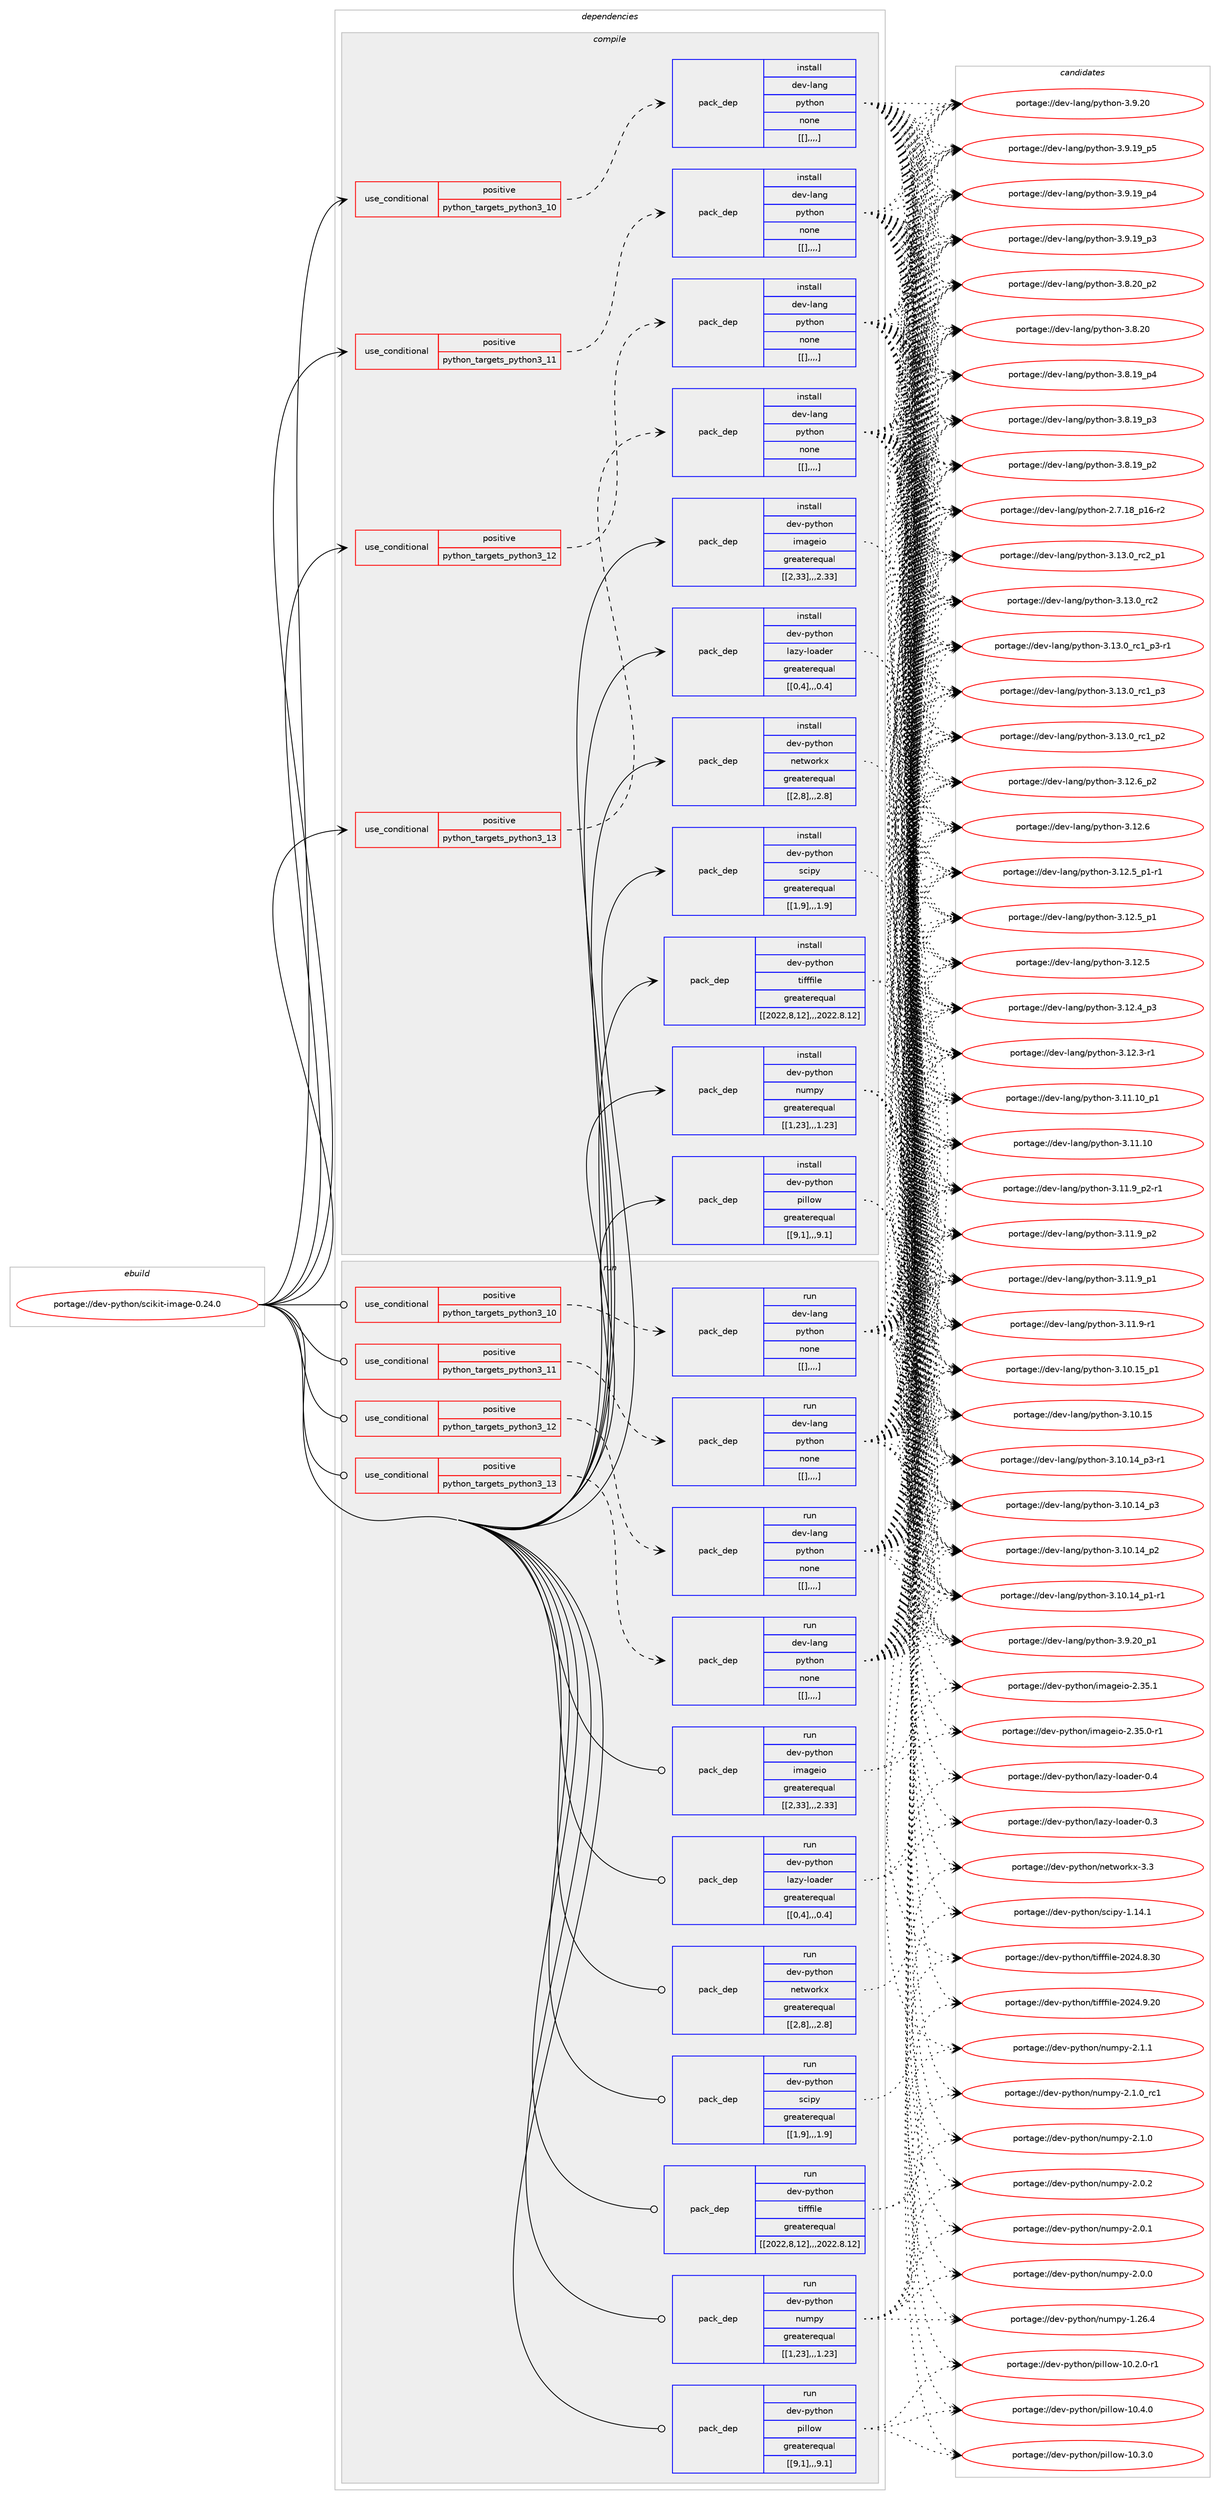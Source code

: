 digraph prolog {

# *************
# Graph options
# *************

newrank=true;
concentrate=true;
compound=true;
graph [rankdir=LR,fontname=Helvetica,fontsize=10,ranksep=1.5];#, ranksep=2.5, nodesep=0.2];
edge  [arrowhead=vee];
node  [fontname=Helvetica,fontsize=10];

# **********
# The ebuild
# **********

subgraph cluster_leftcol {
color=gray;
label=<<i>ebuild</i>>;
id [label="portage://dev-python/scikit-image-0.24.0", color=red, width=4, href="../dev-python/scikit-image-0.24.0.svg"];
}

# ****************
# The dependencies
# ****************

subgraph cluster_midcol {
color=gray;
label=<<i>dependencies</i>>;
subgraph cluster_compile {
fillcolor="#eeeeee";
style=filled;
label=<<i>compile</i>>;
subgraph cond40980 {
dependency165801 [label=<<TABLE BORDER="0" CELLBORDER="1" CELLSPACING="0" CELLPADDING="4"><TR><TD ROWSPAN="3" CELLPADDING="10">use_conditional</TD></TR><TR><TD>positive</TD></TR><TR><TD>python_targets_python3_10</TD></TR></TABLE>>, shape=none, color=red];
subgraph pack123563 {
dependency165802 [label=<<TABLE BORDER="0" CELLBORDER="1" CELLSPACING="0" CELLPADDING="4" WIDTH="220"><TR><TD ROWSPAN="6" CELLPADDING="30">pack_dep</TD></TR><TR><TD WIDTH="110">install</TD></TR><TR><TD>dev-lang</TD></TR><TR><TD>python</TD></TR><TR><TD>none</TD></TR><TR><TD>[[],,,,]</TD></TR></TABLE>>, shape=none, color=blue];
}
dependency165801:e -> dependency165802:w [weight=20,style="dashed",arrowhead="vee"];
}
id:e -> dependency165801:w [weight=20,style="solid",arrowhead="vee"];
subgraph cond40981 {
dependency165803 [label=<<TABLE BORDER="0" CELLBORDER="1" CELLSPACING="0" CELLPADDING="4"><TR><TD ROWSPAN="3" CELLPADDING="10">use_conditional</TD></TR><TR><TD>positive</TD></TR><TR><TD>python_targets_python3_11</TD></TR></TABLE>>, shape=none, color=red];
subgraph pack123564 {
dependency165804 [label=<<TABLE BORDER="0" CELLBORDER="1" CELLSPACING="0" CELLPADDING="4" WIDTH="220"><TR><TD ROWSPAN="6" CELLPADDING="30">pack_dep</TD></TR><TR><TD WIDTH="110">install</TD></TR><TR><TD>dev-lang</TD></TR><TR><TD>python</TD></TR><TR><TD>none</TD></TR><TR><TD>[[],,,,]</TD></TR></TABLE>>, shape=none, color=blue];
}
dependency165803:e -> dependency165804:w [weight=20,style="dashed",arrowhead="vee"];
}
id:e -> dependency165803:w [weight=20,style="solid",arrowhead="vee"];
subgraph cond40982 {
dependency165805 [label=<<TABLE BORDER="0" CELLBORDER="1" CELLSPACING="0" CELLPADDING="4"><TR><TD ROWSPAN="3" CELLPADDING="10">use_conditional</TD></TR><TR><TD>positive</TD></TR><TR><TD>python_targets_python3_12</TD></TR></TABLE>>, shape=none, color=red];
subgraph pack123565 {
dependency165806 [label=<<TABLE BORDER="0" CELLBORDER="1" CELLSPACING="0" CELLPADDING="4" WIDTH="220"><TR><TD ROWSPAN="6" CELLPADDING="30">pack_dep</TD></TR><TR><TD WIDTH="110">install</TD></TR><TR><TD>dev-lang</TD></TR><TR><TD>python</TD></TR><TR><TD>none</TD></TR><TR><TD>[[],,,,]</TD></TR></TABLE>>, shape=none, color=blue];
}
dependency165805:e -> dependency165806:w [weight=20,style="dashed",arrowhead="vee"];
}
id:e -> dependency165805:w [weight=20,style="solid",arrowhead="vee"];
subgraph cond40983 {
dependency165807 [label=<<TABLE BORDER="0" CELLBORDER="1" CELLSPACING="0" CELLPADDING="4"><TR><TD ROWSPAN="3" CELLPADDING="10">use_conditional</TD></TR><TR><TD>positive</TD></TR><TR><TD>python_targets_python3_13</TD></TR></TABLE>>, shape=none, color=red];
subgraph pack123566 {
dependency165808 [label=<<TABLE BORDER="0" CELLBORDER="1" CELLSPACING="0" CELLPADDING="4" WIDTH="220"><TR><TD ROWSPAN="6" CELLPADDING="30">pack_dep</TD></TR><TR><TD WIDTH="110">install</TD></TR><TR><TD>dev-lang</TD></TR><TR><TD>python</TD></TR><TR><TD>none</TD></TR><TR><TD>[[],,,,]</TD></TR></TABLE>>, shape=none, color=blue];
}
dependency165807:e -> dependency165808:w [weight=20,style="dashed",arrowhead="vee"];
}
id:e -> dependency165807:w [weight=20,style="solid",arrowhead="vee"];
subgraph pack123567 {
dependency165809 [label=<<TABLE BORDER="0" CELLBORDER="1" CELLSPACING="0" CELLPADDING="4" WIDTH="220"><TR><TD ROWSPAN="6" CELLPADDING="30">pack_dep</TD></TR><TR><TD WIDTH="110">install</TD></TR><TR><TD>dev-python</TD></TR><TR><TD>imageio</TD></TR><TR><TD>greaterequal</TD></TR><TR><TD>[[2,33],,,2.33]</TD></TR></TABLE>>, shape=none, color=blue];
}
id:e -> dependency165809:w [weight=20,style="solid",arrowhead="vee"];
subgraph pack123568 {
dependency165810 [label=<<TABLE BORDER="0" CELLBORDER="1" CELLSPACING="0" CELLPADDING="4" WIDTH="220"><TR><TD ROWSPAN="6" CELLPADDING="30">pack_dep</TD></TR><TR><TD WIDTH="110">install</TD></TR><TR><TD>dev-python</TD></TR><TR><TD>lazy-loader</TD></TR><TR><TD>greaterequal</TD></TR><TR><TD>[[0,4],,,0.4]</TD></TR></TABLE>>, shape=none, color=blue];
}
id:e -> dependency165810:w [weight=20,style="solid",arrowhead="vee"];
subgraph pack123569 {
dependency165811 [label=<<TABLE BORDER="0" CELLBORDER="1" CELLSPACING="0" CELLPADDING="4" WIDTH="220"><TR><TD ROWSPAN="6" CELLPADDING="30">pack_dep</TD></TR><TR><TD WIDTH="110">install</TD></TR><TR><TD>dev-python</TD></TR><TR><TD>networkx</TD></TR><TR><TD>greaterequal</TD></TR><TR><TD>[[2,8],,,2.8]</TD></TR></TABLE>>, shape=none, color=blue];
}
id:e -> dependency165811:w [weight=20,style="solid",arrowhead="vee"];
subgraph pack123570 {
dependency165812 [label=<<TABLE BORDER="0" CELLBORDER="1" CELLSPACING="0" CELLPADDING="4" WIDTH="220"><TR><TD ROWSPAN="6" CELLPADDING="30">pack_dep</TD></TR><TR><TD WIDTH="110">install</TD></TR><TR><TD>dev-python</TD></TR><TR><TD>numpy</TD></TR><TR><TD>greaterequal</TD></TR><TR><TD>[[1,23],,,1.23]</TD></TR></TABLE>>, shape=none, color=blue];
}
id:e -> dependency165812:w [weight=20,style="solid",arrowhead="vee"];
subgraph pack123571 {
dependency165813 [label=<<TABLE BORDER="0" CELLBORDER="1" CELLSPACING="0" CELLPADDING="4" WIDTH="220"><TR><TD ROWSPAN="6" CELLPADDING="30">pack_dep</TD></TR><TR><TD WIDTH="110">install</TD></TR><TR><TD>dev-python</TD></TR><TR><TD>pillow</TD></TR><TR><TD>greaterequal</TD></TR><TR><TD>[[9,1],,,9.1]</TD></TR></TABLE>>, shape=none, color=blue];
}
id:e -> dependency165813:w [weight=20,style="solid",arrowhead="vee"];
subgraph pack123572 {
dependency165814 [label=<<TABLE BORDER="0" CELLBORDER="1" CELLSPACING="0" CELLPADDING="4" WIDTH="220"><TR><TD ROWSPAN="6" CELLPADDING="30">pack_dep</TD></TR><TR><TD WIDTH="110">install</TD></TR><TR><TD>dev-python</TD></TR><TR><TD>scipy</TD></TR><TR><TD>greaterequal</TD></TR><TR><TD>[[1,9],,,1.9]</TD></TR></TABLE>>, shape=none, color=blue];
}
id:e -> dependency165814:w [weight=20,style="solid",arrowhead="vee"];
subgraph pack123573 {
dependency165815 [label=<<TABLE BORDER="0" CELLBORDER="1" CELLSPACING="0" CELLPADDING="4" WIDTH="220"><TR><TD ROWSPAN="6" CELLPADDING="30">pack_dep</TD></TR><TR><TD WIDTH="110">install</TD></TR><TR><TD>dev-python</TD></TR><TR><TD>tifffile</TD></TR><TR><TD>greaterequal</TD></TR><TR><TD>[[2022,8,12],,,2022.8.12]</TD></TR></TABLE>>, shape=none, color=blue];
}
id:e -> dependency165815:w [weight=20,style="solid",arrowhead="vee"];
}
subgraph cluster_compileandrun {
fillcolor="#eeeeee";
style=filled;
label=<<i>compile and run</i>>;
}
subgraph cluster_run {
fillcolor="#eeeeee";
style=filled;
label=<<i>run</i>>;
subgraph cond40984 {
dependency165816 [label=<<TABLE BORDER="0" CELLBORDER="1" CELLSPACING="0" CELLPADDING="4"><TR><TD ROWSPAN="3" CELLPADDING="10">use_conditional</TD></TR><TR><TD>positive</TD></TR><TR><TD>python_targets_python3_10</TD></TR></TABLE>>, shape=none, color=red];
subgraph pack123574 {
dependency165817 [label=<<TABLE BORDER="0" CELLBORDER="1" CELLSPACING="0" CELLPADDING="4" WIDTH="220"><TR><TD ROWSPAN="6" CELLPADDING="30">pack_dep</TD></TR><TR><TD WIDTH="110">run</TD></TR><TR><TD>dev-lang</TD></TR><TR><TD>python</TD></TR><TR><TD>none</TD></TR><TR><TD>[[],,,,]</TD></TR></TABLE>>, shape=none, color=blue];
}
dependency165816:e -> dependency165817:w [weight=20,style="dashed",arrowhead="vee"];
}
id:e -> dependency165816:w [weight=20,style="solid",arrowhead="odot"];
subgraph cond40985 {
dependency165818 [label=<<TABLE BORDER="0" CELLBORDER="1" CELLSPACING="0" CELLPADDING="4"><TR><TD ROWSPAN="3" CELLPADDING="10">use_conditional</TD></TR><TR><TD>positive</TD></TR><TR><TD>python_targets_python3_11</TD></TR></TABLE>>, shape=none, color=red];
subgraph pack123575 {
dependency165819 [label=<<TABLE BORDER="0" CELLBORDER="1" CELLSPACING="0" CELLPADDING="4" WIDTH="220"><TR><TD ROWSPAN="6" CELLPADDING="30">pack_dep</TD></TR><TR><TD WIDTH="110">run</TD></TR><TR><TD>dev-lang</TD></TR><TR><TD>python</TD></TR><TR><TD>none</TD></TR><TR><TD>[[],,,,]</TD></TR></TABLE>>, shape=none, color=blue];
}
dependency165818:e -> dependency165819:w [weight=20,style="dashed",arrowhead="vee"];
}
id:e -> dependency165818:w [weight=20,style="solid",arrowhead="odot"];
subgraph cond40986 {
dependency165820 [label=<<TABLE BORDER="0" CELLBORDER="1" CELLSPACING="0" CELLPADDING="4"><TR><TD ROWSPAN="3" CELLPADDING="10">use_conditional</TD></TR><TR><TD>positive</TD></TR><TR><TD>python_targets_python3_12</TD></TR></TABLE>>, shape=none, color=red];
subgraph pack123576 {
dependency165821 [label=<<TABLE BORDER="0" CELLBORDER="1" CELLSPACING="0" CELLPADDING="4" WIDTH="220"><TR><TD ROWSPAN="6" CELLPADDING="30">pack_dep</TD></TR><TR><TD WIDTH="110">run</TD></TR><TR><TD>dev-lang</TD></TR><TR><TD>python</TD></TR><TR><TD>none</TD></TR><TR><TD>[[],,,,]</TD></TR></TABLE>>, shape=none, color=blue];
}
dependency165820:e -> dependency165821:w [weight=20,style="dashed",arrowhead="vee"];
}
id:e -> dependency165820:w [weight=20,style="solid",arrowhead="odot"];
subgraph cond40987 {
dependency165822 [label=<<TABLE BORDER="0" CELLBORDER="1" CELLSPACING="0" CELLPADDING="4"><TR><TD ROWSPAN="3" CELLPADDING="10">use_conditional</TD></TR><TR><TD>positive</TD></TR><TR><TD>python_targets_python3_13</TD></TR></TABLE>>, shape=none, color=red];
subgraph pack123577 {
dependency165823 [label=<<TABLE BORDER="0" CELLBORDER="1" CELLSPACING="0" CELLPADDING="4" WIDTH="220"><TR><TD ROWSPAN="6" CELLPADDING="30">pack_dep</TD></TR><TR><TD WIDTH="110">run</TD></TR><TR><TD>dev-lang</TD></TR><TR><TD>python</TD></TR><TR><TD>none</TD></TR><TR><TD>[[],,,,]</TD></TR></TABLE>>, shape=none, color=blue];
}
dependency165822:e -> dependency165823:w [weight=20,style="dashed",arrowhead="vee"];
}
id:e -> dependency165822:w [weight=20,style="solid",arrowhead="odot"];
subgraph pack123578 {
dependency165824 [label=<<TABLE BORDER="0" CELLBORDER="1" CELLSPACING="0" CELLPADDING="4" WIDTH="220"><TR><TD ROWSPAN="6" CELLPADDING="30">pack_dep</TD></TR><TR><TD WIDTH="110">run</TD></TR><TR><TD>dev-python</TD></TR><TR><TD>imageio</TD></TR><TR><TD>greaterequal</TD></TR><TR><TD>[[2,33],,,2.33]</TD></TR></TABLE>>, shape=none, color=blue];
}
id:e -> dependency165824:w [weight=20,style="solid",arrowhead="odot"];
subgraph pack123579 {
dependency165825 [label=<<TABLE BORDER="0" CELLBORDER="1" CELLSPACING="0" CELLPADDING="4" WIDTH="220"><TR><TD ROWSPAN="6" CELLPADDING="30">pack_dep</TD></TR><TR><TD WIDTH="110">run</TD></TR><TR><TD>dev-python</TD></TR><TR><TD>lazy-loader</TD></TR><TR><TD>greaterequal</TD></TR><TR><TD>[[0,4],,,0.4]</TD></TR></TABLE>>, shape=none, color=blue];
}
id:e -> dependency165825:w [weight=20,style="solid",arrowhead="odot"];
subgraph pack123580 {
dependency165826 [label=<<TABLE BORDER="0" CELLBORDER="1" CELLSPACING="0" CELLPADDING="4" WIDTH="220"><TR><TD ROWSPAN="6" CELLPADDING="30">pack_dep</TD></TR><TR><TD WIDTH="110">run</TD></TR><TR><TD>dev-python</TD></TR><TR><TD>networkx</TD></TR><TR><TD>greaterequal</TD></TR><TR><TD>[[2,8],,,2.8]</TD></TR></TABLE>>, shape=none, color=blue];
}
id:e -> dependency165826:w [weight=20,style="solid",arrowhead="odot"];
subgraph pack123581 {
dependency165827 [label=<<TABLE BORDER="0" CELLBORDER="1" CELLSPACING="0" CELLPADDING="4" WIDTH="220"><TR><TD ROWSPAN="6" CELLPADDING="30">pack_dep</TD></TR><TR><TD WIDTH="110">run</TD></TR><TR><TD>dev-python</TD></TR><TR><TD>numpy</TD></TR><TR><TD>greaterequal</TD></TR><TR><TD>[[1,23],,,1.23]</TD></TR></TABLE>>, shape=none, color=blue];
}
id:e -> dependency165827:w [weight=20,style="solid",arrowhead="odot"];
subgraph pack123582 {
dependency165828 [label=<<TABLE BORDER="0" CELLBORDER="1" CELLSPACING="0" CELLPADDING="4" WIDTH="220"><TR><TD ROWSPAN="6" CELLPADDING="30">pack_dep</TD></TR><TR><TD WIDTH="110">run</TD></TR><TR><TD>dev-python</TD></TR><TR><TD>pillow</TD></TR><TR><TD>greaterequal</TD></TR><TR><TD>[[9,1],,,9.1]</TD></TR></TABLE>>, shape=none, color=blue];
}
id:e -> dependency165828:w [weight=20,style="solid",arrowhead="odot"];
subgraph pack123583 {
dependency165829 [label=<<TABLE BORDER="0" CELLBORDER="1" CELLSPACING="0" CELLPADDING="4" WIDTH="220"><TR><TD ROWSPAN="6" CELLPADDING="30">pack_dep</TD></TR><TR><TD WIDTH="110">run</TD></TR><TR><TD>dev-python</TD></TR><TR><TD>scipy</TD></TR><TR><TD>greaterequal</TD></TR><TR><TD>[[1,9],,,1.9]</TD></TR></TABLE>>, shape=none, color=blue];
}
id:e -> dependency165829:w [weight=20,style="solid",arrowhead="odot"];
subgraph pack123584 {
dependency165830 [label=<<TABLE BORDER="0" CELLBORDER="1" CELLSPACING="0" CELLPADDING="4" WIDTH="220"><TR><TD ROWSPAN="6" CELLPADDING="30">pack_dep</TD></TR><TR><TD WIDTH="110">run</TD></TR><TR><TD>dev-python</TD></TR><TR><TD>tifffile</TD></TR><TR><TD>greaterequal</TD></TR><TR><TD>[[2022,8,12],,,2022.8.12]</TD></TR></TABLE>>, shape=none, color=blue];
}
id:e -> dependency165830:w [weight=20,style="solid",arrowhead="odot"];
}
}

# **************
# The candidates
# **************

subgraph cluster_choices {
rank=same;
color=gray;
label=<<i>candidates</i>>;

subgraph choice123563 {
color=black;
nodesep=1;
choice100101118451089711010347112121116104111110455146495146489511499509511249 [label="portage://dev-lang/python-3.13.0_rc2_p1", color=red, width=4,href="../dev-lang/python-3.13.0_rc2_p1.svg"];
choice10010111845108971101034711212111610411111045514649514648951149950 [label="portage://dev-lang/python-3.13.0_rc2", color=red, width=4,href="../dev-lang/python-3.13.0_rc2.svg"];
choice1001011184510897110103471121211161041111104551464951464895114994995112514511449 [label="portage://dev-lang/python-3.13.0_rc1_p3-r1", color=red, width=4,href="../dev-lang/python-3.13.0_rc1_p3-r1.svg"];
choice100101118451089711010347112121116104111110455146495146489511499499511251 [label="portage://dev-lang/python-3.13.0_rc1_p3", color=red, width=4,href="../dev-lang/python-3.13.0_rc1_p3.svg"];
choice100101118451089711010347112121116104111110455146495146489511499499511250 [label="portage://dev-lang/python-3.13.0_rc1_p2", color=red, width=4,href="../dev-lang/python-3.13.0_rc1_p2.svg"];
choice100101118451089711010347112121116104111110455146495046549511250 [label="portage://dev-lang/python-3.12.6_p2", color=red, width=4,href="../dev-lang/python-3.12.6_p2.svg"];
choice10010111845108971101034711212111610411111045514649504654 [label="portage://dev-lang/python-3.12.6", color=red, width=4,href="../dev-lang/python-3.12.6.svg"];
choice1001011184510897110103471121211161041111104551464950465395112494511449 [label="portage://dev-lang/python-3.12.5_p1-r1", color=red, width=4,href="../dev-lang/python-3.12.5_p1-r1.svg"];
choice100101118451089711010347112121116104111110455146495046539511249 [label="portage://dev-lang/python-3.12.5_p1", color=red, width=4,href="../dev-lang/python-3.12.5_p1.svg"];
choice10010111845108971101034711212111610411111045514649504653 [label="portage://dev-lang/python-3.12.5", color=red, width=4,href="../dev-lang/python-3.12.5.svg"];
choice100101118451089711010347112121116104111110455146495046529511251 [label="portage://dev-lang/python-3.12.4_p3", color=red, width=4,href="../dev-lang/python-3.12.4_p3.svg"];
choice100101118451089711010347112121116104111110455146495046514511449 [label="portage://dev-lang/python-3.12.3-r1", color=red, width=4,href="../dev-lang/python-3.12.3-r1.svg"];
choice10010111845108971101034711212111610411111045514649494649489511249 [label="portage://dev-lang/python-3.11.10_p1", color=red, width=4,href="../dev-lang/python-3.11.10_p1.svg"];
choice1001011184510897110103471121211161041111104551464949464948 [label="portage://dev-lang/python-3.11.10", color=red, width=4,href="../dev-lang/python-3.11.10.svg"];
choice1001011184510897110103471121211161041111104551464949465795112504511449 [label="portage://dev-lang/python-3.11.9_p2-r1", color=red, width=4,href="../dev-lang/python-3.11.9_p2-r1.svg"];
choice100101118451089711010347112121116104111110455146494946579511250 [label="portage://dev-lang/python-3.11.9_p2", color=red, width=4,href="../dev-lang/python-3.11.9_p2.svg"];
choice100101118451089711010347112121116104111110455146494946579511249 [label="portage://dev-lang/python-3.11.9_p1", color=red, width=4,href="../dev-lang/python-3.11.9_p1.svg"];
choice100101118451089711010347112121116104111110455146494946574511449 [label="portage://dev-lang/python-3.11.9-r1", color=red, width=4,href="../dev-lang/python-3.11.9-r1.svg"];
choice10010111845108971101034711212111610411111045514649484649539511249 [label="portage://dev-lang/python-3.10.15_p1", color=red, width=4,href="../dev-lang/python-3.10.15_p1.svg"];
choice1001011184510897110103471121211161041111104551464948464953 [label="portage://dev-lang/python-3.10.15", color=red, width=4,href="../dev-lang/python-3.10.15.svg"];
choice100101118451089711010347112121116104111110455146494846495295112514511449 [label="portage://dev-lang/python-3.10.14_p3-r1", color=red, width=4,href="../dev-lang/python-3.10.14_p3-r1.svg"];
choice10010111845108971101034711212111610411111045514649484649529511251 [label="portage://dev-lang/python-3.10.14_p3", color=red, width=4,href="../dev-lang/python-3.10.14_p3.svg"];
choice10010111845108971101034711212111610411111045514649484649529511250 [label="portage://dev-lang/python-3.10.14_p2", color=red, width=4,href="../dev-lang/python-3.10.14_p2.svg"];
choice100101118451089711010347112121116104111110455146494846495295112494511449 [label="portage://dev-lang/python-3.10.14_p1-r1", color=red, width=4,href="../dev-lang/python-3.10.14_p1-r1.svg"];
choice100101118451089711010347112121116104111110455146574650489511249 [label="portage://dev-lang/python-3.9.20_p1", color=red, width=4,href="../dev-lang/python-3.9.20_p1.svg"];
choice10010111845108971101034711212111610411111045514657465048 [label="portage://dev-lang/python-3.9.20", color=red, width=4,href="../dev-lang/python-3.9.20.svg"];
choice100101118451089711010347112121116104111110455146574649579511253 [label="portage://dev-lang/python-3.9.19_p5", color=red, width=4,href="../dev-lang/python-3.9.19_p5.svg"];
choice100101118451089711010347112121116104111110455146574649579511252 [label="portage://dev-lang/python-3.9.19_p4", color=red, width=4,href="../dev-lang/python-3.9.19_p4.svg"];
choice100101118451089711010347112121116104111110455146574649579511251 [label="portage://dev-lang/python-3.9.19_p3", color=red, width=4,href="../dev-lang/python-3.9.19_p3.svg"];
choice100101118451089711010347112121116104111110455146564650489511250 [label="portage://dev-lang/python-3.8.20_p2", color=red, width=4,href="../dev-lang/python-3.8.20_p2.svg"];
choice10010111845108971101034711212111610411111045514656465048 [label="portage://dev-lang/python-3.8.20", color=red, width=4,href="../dev-lang/python-3.8.20.svg"];
choice100101118451089711010347112121116104111110455146564649579511252 [label="portage://dev-lang/python-3.8.19_p4", color=red, width=4,href="../dev-lang/python-3.8.19_p4.svg"];
choice100101118451089711010347112121116104111110455146564649579511251 [label="portage://dev-lang/python-3.8.19_p3", color=red, width=4,href="../dev-lang/python-3.8.19_p3.svg"];
choice100101118451089711010347112121116104111110455146564649579511250 [label="portage://dev-lang/python-3.8.19_p2", color=red, width=4,href="../dev-lang/python-3.8.19_p2.svg"];
choice100101118451089711010347112121116104111110455046554649569511249544511450 [label="portage://dev-lang/python-2.7.18_p16-r2", color=red, width=4,href="../dev-lang/python-2.7.18_p16-r2.svg"];
dependency165802:e -> choice100101118451089711010347112121116104111110455146495146489511499509511249:w [style=dotted,weight="100"];
dependency165802:e -> choice10010111845108971101034711212111610411111045514649514648951149950:w [style=dotted,weight="100"];
dependency165802:e -> choice1001011184510897110103471121211161041111104551464951464895114994995112514511449:w [style=dotted,weight="100"];
dependency165802:e -> choice100101118451089711010347112121116104111110455146495146489511499499511251:w [style=dotted,weight="100"];
dependency165802:e -> choice100101118451089711010347112121116104111110455146495146489511499499511250:w [style=dotted,weight="100"];
dependency165802:e -> choice100101118451089711010347112121116104111110455146495046549511250:w [style=dotted,weight="100"];
dependency165802:e -> choice10010111845108971101034711212111610411111045514649504654:w [style=dotted,weight="100"];
dependency165802:e -> choice1001011184510897110103471121211161041111104551464950465395112494511449:w [style=dotted,weight="100"];
dependency165802:e -> choice100101118451089711010347112121116104111110455146495046539511249:w [style=dotted,weight="100"];
dependency165802:e -> choice10010111845108971101034711212111610411111045514649504653:w [style=dotted,weight="100"];
dependency165802:e -> choice100101118451089711010347112121116104111110455146495046529511251:w [style=dotted,weight="100"];
dependency165802:e -> choice100101118451089711010347112121116104111110455146495046514511449:w [style=dotted,weight="100"];
dependency165802:e -> choice10010111845108971101034711212111610411111045514649494649489511249:w [style=dotted,weight="100"];
dependency165802:e -> choice1001011184510897110103471121211161041111104551464949464948:w [style=dotted,weight="100"];
dependency165802:e -> choice1001011184510897110103471121211161041111104551464949465795112504511449:w [style=dotted,weight="100"];
dependency165802:e -> choice100101118451089711010347112121116104111110455146494946579511250:w [style=dotted,weight="100"];
dependency165802:e -> choice100101118451089711010347112121116104111110455146494946579511249:w [style=dotted,weight="100"];
dependency165802:e -> choice100101118451089711010347112121116104111110455146494946574511449:w [style=dotted,weight="100"];
dependency165802:e -> choice10010111845108971101034711212111610411111045514649484649539511249:w [style=dotted,weight="100"];
dependency165802:e -> choice1001011184510897110103471121211161041111104551464948464953:w [style=dotted,weight="100"];
dependency165802:e -> choice100101118451089711010347112121116104111110455146494846495295112514511449:w [style=dotted,weight="100"];
dependency165802:e -> choice10010111845108971101034711212111610411111045514649484649529511251:w [style=dotted,weight="100"];
dependency165802:e -> choice10010111845108971101034711212111610411111045514649484649529511250:w [style=dotted,weight="100"];
dependency165802:e -> choice100101118451089711010347112121116104111110455146494846495295112494511449:w [style=dotted,weight="100"];
dependency165802:e -> choice100101118451089711010347112121116104111110455146574650489511249:w [style=dotted,weight="100"];
dependency165802:e -> choice10010111845108971101034711212111610411111045514657465048:w [style=dotted,weight="100"];
dependency165802:e -> choice100101118451089711010347112121116104111110455146574649579511253:w [style=dotted,weight="100"];
dependency165802:e -> choice100101118451089711010347112121116104111110455146574649579511252:w [style=dotted,weight="100"];
dependency165802:e -> choice100101118451089711010347112121116104111110455146574649579511251:w [style=dotted,weight="100"];
dependency165802:e -> choice100101118451089711010347112121116104111110455146564650489511250:w [style=dotted,weight="100"];
dependency165802:e -> choice10010111845108971101034711212111610411111045514656465048:w [style=dotted,weight="100"];
dependency165802:e -> choice100101118451089711010347112121116104111110455146564649579511252:w [style=dotted,weight="100"];
dependency165802:e -> choice100101118451089711010347112121116104111110455146564649579511251:w [style=dotted,weight="100"];
dependency165802:e -> choice100101118451089711010347112121116104111110455146564649579511250:w [style=dotted,weight="100"];
dependency165802:e -> choice100101118451089711010347112121116104111110455046554649569511249544511450:w [style=dotted,weight="100"];
}
subgraph choice123564 {
color=black;
nodesep=1;
choice100101118451089711010347112121116104111110455146495146489511499509511249 [label="portage://dev-lang/python-3.13.0_rc2_p1", color=red, width=4,href="../dev-lang/python-3.13.0_rc2_p1.svg"];
choice10010111845108971101034711212111610411111045514649514648951149950 [label="portage://dev-lang/python-3.13.0_rc2", color=red, width=4,href="../dev-lang/python-3.13.0_rc2.svg"];
choice1001011184510897110103471121211161041111104551464951464895114994995112514511449 [label="portage://dev-lang/python-3.13.0_rc1_p3-r1", color=red, width=4,href="../dev-lang/python-3.13.0_rc1_p3-r1.svg"];
choice100101118451089711010347112121116104111110455146495146489511499499511251 [label="portage://dev-lang/python-3.13.0_rc1_p3", color=red, width=4,href="../dev-lang/python-3.13.0_rc1_p3.svg"];
choice100101118451089711010347112121116104111110455146495146489511499499511250 [label="portage://dev-lang/python-3.13.0_rc1_p2", color=red, width=4,href="../dev-lang/python-3.13.0_rc1_p2.svg"];
choice100101118451089711010347112121116104111110455146495046549511250 [label="portage://dev-lang/python-3.12.6_p2", color=red, width=4,href="../dev-lang/python-3.12.6_p2.svg"];
choice10010111845108971101034711212111610411111045514649504654 [label="portage://dev-lang/python-3.12.6", color=red, width=4,href="../dev-lang/python-3.12.6.svg"];
choice1001011184510897110103471121211161041111104551464950465395112494511449 [label="portage://dev-lang/python-3.12.5_p1-r1", color=red, width=4,href="../dev-lang/python-3.12.5_p1-r1.svg"];
choice100101118451089711010347112121116104111110455146495046539511249 [label="portage://dev-lang/python-3.12.5_p1", color=red, width=4,href="../dev-lang/python-3.12.5_p1.svg"];
choice10010111845108971101034711212111610411111045514649504653 [label="portage://dev-lang/python-3.12.5", color=red, width=4,href="../dev-lang/python-3.12.5.svg"];
choice100101118451089711010347112121116104111110455146495046529511251 [label="portage://dev-lang/python-3.12.4_p3", color=red, width=4,href="../dev-lang/python-3.12.4_p3.svg"];
choice100101118451089711010347112121116104111110455146495046514511449 [label="portage://dev-lang/python-3.12.3-r1", color=red, width=4,href="../dev-lang/python-3.12.3-r1.svg"];
choice10010111845108971101034711212111610411111045514649494649489511249 [label="portage://dev-lang/python-3.11.10_p1", color=red, width=4,href="../dev-lang/python-3.11.10_p1.svg"];
choice1001011184510897110103471121211161041111104551464949464948 [label="portage://dev-lang/python-3.11.10", color=red, width=4,href="../dev-lang/python-3.11.10.svg"];
choice1001011184510897110103471121211161041111104551464949465795112504511449 [label="portage://dev-lang/python-3.11.9_p2-r1", color=red, width=4,href="../dev-lang/python-3.11.9_p2-r1.svg"];
choice100101118451089711010347112121116104111110455146494946579511250 [label="portage://dev-lang/python-3.11.9_p2", color=red, width=4,href="../dev-lang/python-3.11.9_p2.svg"];
choice100101118451089711010347112121116104111110455146494946579511249 [label="portage://dev-lang/python-3.11.9_p1", color=red, width=4,href="../dev-lang/python-3.11.9_p1.svg"];
choice100101118451089711010347112121116104111110455146494946574511449 [label="portage://dev-lang/python-3.11.9-r1", color=red, width=4,href="../dev-lang/python-3.11.9-r1.svg"];
choice10010111845108971101034711212111610411111045514649484649539511249 [label="portage://dev-lang/python-3.10.15_p1", color=red, width=4,href="../dev-lang/python-3.10.15_p1.svg"];
choice1001011184510897110103471121211161041111104551464948464953 [label="portage://dev-lang/python-3.10.15", color=red, width=4,href="../dev-lang/python-3.10.15.svg"];
choice100101118451089711010347112121116104111110455146494846495295112514511449 [label="portage://dev-lang/python-3.10.14_p3-r1", color=red, width=4,href="../dev-lang/python-3.10.14_p3-r1.svg"];
choice10010111845108971101034711212111610411111045514649484649529511251 [label="portage://dev-lang/python-3.10.14_p3", color=red, width=4,href="../dev-lang/python-3.10.14_p3.svg"];
choice10010111845108971101034711212111610411111045514649484649529511250 [label="portage://dev-lang/python-3.10.14_p2", color=red, width=4,href="../dev-lang/python-3.10.14_p2.svg"];
choice100101118451089711010347112121116104111110455146494846495295112494511449 [label="portage://dev-lang/python-3.10.14_p1-r1", color=red, width=4,href="../dev-lang/python-3.10.14_p1-r1.svg"];
choice100101118451089711010347112121116104111110455146574650489511249 [label="portage://dev-lang/python-3.9.20_p1", color=red, width=4,href="../dev-lang/python-3.9.20_p1.svg"];
choice10010111845108971101034711212111610411111045514657465048 [label="portage://dev-lang/python-3.9.20", color=red, width=4,href="../dev-lang/python-3.9.20.svg"];
choice100101118451089711010347112121116104111110455146574649579511253 [label="portage://dev-lang/python-3.9.19_p5", color=red, width=4,href="../dev-lang/python-3.9.19_p5.svg"];
choice100101118451089711010347112121116104111110455146574649579511252 [label="portage://dev-lang/python-3.9.19_p4", color=red, width=4,href="../dev-lang/python-3.9.19_p4.svg"];
choice100101118451089711010347112121116104111110455146574649579511251 [label="portage://dev-lang/python-3.9.19_p3", color=red, width=4,href="../dev-lang/python-3.9.19_p3.svg"];
choice100101118451089711010347112121116104111110455146564650489511250 [label="portage://dev-lang/python-3.8.20_p2", color=red, width=4,href="../dev-lang/python-3.8.20_p2.svg"];
choice10010111845108971101034711212111610411111045514656465048 [label="portage://dev-lang/python-3.8.20", color=red, width=4,href="../dev-lang/python-3.8.20.svg"];
choice100101118451089711010347112121116104111110455146564649579511252 [label="portage://dev-lang/python-3.8.19_p4", color=red, width=4,href="../dev-lang/python-3.8.19_p4.svg"];
choice100101118451089711010347112121116104111110455146564649579511251 [label="portage://dev-lang/python-3.8.19_p3", color=red, width=4,href="../dev-lang/python-3.8.19_p3.svg"];
choice100101118451089711010347112121116104111110455146564649579511250 [label="portage://dev-lang/python-3.8.19_p2", color=red, width=4,href="../dev-lang/python-3.8.19_p2.svg"];
choice100101118451089711010347112121116104111110455046554649569511249544511450 [label="portage://dev-lang/python-2.7.18_p16-r2", color=red, width=4,href="../dev-lang/python-2.7.18_p16-r2.svg"];
dependency165804:e -> choice100101118451089711010347112121116104111110455146495146489511499509511249:w [style=dotted,weight="100"];
dependency165804:e -> choice10010111845108971101034711212111610411111045514649514648951149950:w [style=dotted,weight="100"];
dependency165804:e -> choice1001011184510897110103471121211161041111104551464951464895114994995112514511449:w [style=dotted,weight="100"];
dependency165804:e -> choice100101118451089711010347112121116104111110455146495146489511499499511251:w [style=dotted,weight="100"];
dependency165804:e -> choice100101118451089711010347112121116104111110455146495146489511499499511250:w [style=dotted,weight="100"];
dependency165804:e -> choice100101118451089711010347112121116104111110455146495046549511250:w [style=dotted,weight="100"];
dependency165804:e -> choice10010111845108971101034711212111610411111045514649504654:w [style=dotted,weight="100"];
dependency165804:e -> choice1001011184510897110103471121211161041111104551464950465395112494511449:w [style=dotted,weight="100"];
dependency165804:e -> choice100101118451089711010347112121116104111110455146495046539511249:w [style=dotted,weight="100"];
dependency165804:e -> choice10010111845108971101034711212111610411111045514649504653:w [style=dotted,weight="100"];
dependency165804:e -> choice100101118451089711010347112121116104111110455146495046529511251:w [style=dotted,weight="100"];
dependency165804:e -> choice100101118451089711010347112121116104111110455146495046514511449:w [style=dotted,weight="100"];
dependency165804:e -> choice10010111845108971101034711212111610411111045514649494649489511249:w [style=dotted,weight="100"];
dependency165804:e -> choice1001011184510897110103471121211161041111104551464949464948:w [style=dotted,weight="100"];
dependency165804:e -> choice1001011184510897110103471121211161041111104551464949465795112504511449:w [style=dotted,weight="100"];
dependency165804:e -> choice100101118451089711010347112121116104111110455146494946579511250:w [style=dotted,weight="100"];
dependency165804:e -> choice100101118451089711010347112121116104111110455146494946579511249:w [style=dotted,weight="100"];
dependency165804:e -> choice100101118451089711010347112121116104111110455146494946574511449:w [style=dotted,weight="100"];
dependency165804:e -> choice10010111845108971101034711212111610411111045514649484649539511249:w [style=dotted,weight="100"];
dependency165804:e -> choice1001011184510897110103471121211161041111104551464948464953:w [style=dotted,weight="100"];
dependency165804:e -> choice100101118451089711010347112121116104111110455146494846495295112514511449:w [style=dotted,weight="100"];
dependency165804:e -> choice10010111845108971101034711212111610411111045514649484649529511251:w [style=dotted,weight="100"];
dependency165804:e -> choice10010111845108971101034711212111610411111045514649484649529511250:w [style=dotted,weight="100"];
dependency165804:e -> choice100101118451089711010347112121116104111110455146494846495295112494511449:w [style=dotted,weight="100"];
dependency165804:e -> choice100101118451089711010347112121116104111110455146574650489511249:w [style=dotted,weight="100"];
dependency165804:e -> choice10010111845108971101034711212111610411111045514657465048:w [style=dotted,weight="100"];
dependency165804:e -> choice100101118451089711010347112121116104111110455146574649579511253:w [style=dotted,weight="100"];
dependency165804:e -> choice100101118451089711010347112121116104111110455146574649579511252:w [style=dotted,weight="100"];
dependency165804:e -> choice100101118451089711010347112121116104111110455146574649579511251:w [style=dotted,weight="100"];
dependency165804:e -> choice100101118451089711010347112121116104111110455146564650489511250:w [style=dotted,weight="100"];
dependency165804:e -> choice10010111845108971101034711212111610411111045514656465048:w [style=dotted,weight="100"];
dependency165804:e -> choice100101118451089711010347112121116104111110455146564649579511252:w [style=dotted,weight="100"];
dependency165804:e -> choice100101118451089711010347112121116104111110455146564649579511251:w [style=dotted,weight="100"];
dependency165804:e -> choice100101118451089711010347112121116104111110455146564649579511250:w [style=dotted,weight="100"];
dependency165804:e -> choice100101118451089711010347112121116104111110455046554649569511249544511450:w [style=dotted,weight="100"];
}
subgraph choice123565 {
color=black;
nodesep=1;
choice100101118451089711010347112121116104111110455146495146489511499509511249 [label="portage://dev-lang/python-3.13.0_rc2_p1", color=red, width=4,href="../dev-lang/python-3.13.0_rc2_p1.svg"];
choice10010111845108971101034711212111610411111045514649514648951149950 [label="portage://dev-lang/python-3.13.0_rc2", color=red, width=4,href="../dev-lang/python-3.13.0_rc2.svg"];
choice1001011184510897110103471121211161041111104551464951464895114994995112514511449 [label="portage://dev-lang/python-3.13.0_rc1_p3-r1", color=red, width=4,href="../dev-lang/python-3.13.0_rc1_p3-r1.svg"];
choice100101118451089711010347112121116104111110455146495146489511499499511251 [label="portage://dev-lang/python-3.13.0_rc1_p3", color=red, width=4,href="../dev-lang/python-3.13.0_rc1_p3.svg"];
choice100101118451089711010347112121116104111110455146495146489511499499511250 [label="portage://dev-lang/python-3.13.0_rc1_p2", color=red, width=4,href="../dev-lang/python-3.13.0_rc1_p2.svg"];
choice100101118451089711010347112121116104111110455146495046549511250 [label="portage://dev-lang/python-3.12.6_p2", color=red, width=4,href="../dev-lang/python-3.12.6_p2.svg"];
choice10010111845108971101034711212111610411111045514649504654 [label="portage://dev-lang/python-3.12.6", color=red, width=4,href="../dev-lang/python-3.12.6.svg"];
choice1001011184510897110103471121211161041111104551464950465395112494511449 [label="portage://dev-lang/python-3.12.5_p1-r1", color=red, width=4,href="../dev-lang/python-3.12.5_p1-r1.svg"];
choice100101118451089711010347112121116104111110455146495046539511249 [label="portage://dev-lang/python-3.12.5_p1", color=red, width=4,href="../dev-lang/python-3.12.5_p1.svg"];
choice10010111845108971101034711212111610411111045514649504653 [label="portage://dev-lang/python-3.12.5", color=red, width=4,href="../dev-lang/python-3.12.5.svg"];
choice100101118451089711010347112121116104111110455146495046529511251 [label="portage://dev-lang/python-3.12.4_p3", color=red, width=4,href="../dev-lang/python-3.12.4_p3.svg"];
choice100101118451089711010347112121116104111110455146495046514511449 [label="portage://dev-lang/python-3.12.3-r1", color=red, width=4,href="../dev-lang/python-3.12.3-r1.svg"];
choice10010111845108971101034711212111610411111045514649494649489511249 [label="portage://dev-lang/python-3.11.10_p1", color=red, width=4,href="../dev-lang/python-3.11.10_p1.svg"];
choice1001011184510897110103471121211161041111104551464949464948 [label="portage://dev-lang/python-3.11.10", color=red, width=4,href="../dev-lang/python-3.11.10.svg"];
choice1001011184510897110103471121211161041111104551464949465795112504511449 [label="portage://dev-lang/python-3.11.9_p2-r1", color=red, width=4,href="../dev-lang/python-3.11.9_p2-r1.svg"];
choice100101118451089711010347112121116104111110455146494946579511250 [label="portage://dev-lang/python-3.11.9_p2", color=red, width=4,href="../dev-lang/python-3.11.9_p2.svg"];
choice100101118451089711010347112121116104111110455146494946579511249 [label="portage://dev-lang/python-3.11.9_p1", color=red, width=4,href="../dev-lang/python-3.11.9_p1.svg"];
choice100101118451089711010347112121116104111110455146494946574511449 [label="portage://dev-lang/python-3.11.9-r1", color=red, width=4,href="../dev-lang/python-3.11.9-r1.svg"];
choice10010111845108971101034711212111610411111045514649484649539511249 [label="portage://dev-lang/python-3.10.15_p1", color=red, width=4,href="../dev-lang/python-3.10.15_p1.svg"];
choice1001011184510897110103471121211161041111104551464948464953 [label="portage://dev-lang/python-3.10.15", color=red, width=4,href="../dev-lang/python-3.10.15.svg"];
choice100101118451089711010347112121116104111110455146494846495295112514511449 [label="portage://dev-lang/python-3.10.14_p3-r1", color=red, width=4,href="../dev-lang/python-3.10.14_p3-r1.svg"];
choice10010111845108971101034711212111610411111045514649484649529511251 [label="portage://dev-lang/python-3.10.14_p3", color=red, width=4,href="../dev-lang/python-3.10.14_p3.svg"];
choice10010111845108971101034711212111610411111045514649484649529511250 [label="portage://dev-lang/python-3.10.14_p2", color=red, width=4,href="../dev-lang/python-3.10.14_p2.svg"];
choice100101118451089711010347112121116104111110455146494846495295112494511449 [label="portage://dev-lang/python-3.10.14_p1-r1", color=red, width=4,href="../dev-lang/python-3.10.14_p1-r1.svg"];
choice100101118451089711010347112121116104111110455146574650489511249 [label="portage://dev-lang/python-3.9.20_p1", color=red, width=4,href="../dev-lang/python-3.9.20_p1.svg"];
choice10010111845108971101034711212111610411111045514657465048 [label="portage://dev-lang/python-3.9.20", color=red, width=4,href="../dev-lang/python-3.9.20.svg"];
choice100101118451089711010347112121116104111110455146574649579511253 [label="portage://dev-lang/python-3.9.19_p5", color=red, width=4,href="../dev-lang/python-3.9.19_p5.svg"];
choice100101118451089711010347112121116104111110455146574649579511252 [label="portage://dev-lang/python-3.9.19_p4", color=red, width=4,href="../dev-lang/python-3.9.19_p4.svg"];
choice100101118451089711010347112121116104111110455146574649579511251 [label="portage://dev-lang/python-3.9.19_p3", color=red, width=4,href="../dev-lang/python-3.9.19_p3.svg"];
choice100101118451089711010347112121116104111110455146564650489511250 [label="portage://dev-lang/python-3.8.20_p2", color=red, width=4,href="../dev-lang/python-3.8.20_p2.svg"];
choice10010111845108971101034711212111610411111045514656465048 [label="portage://dev-lang/python-3.8.20", color=red, width=4,href="../dev-lang/python-3.8.20.svg"];
choice100101118451089711010347112121116104111110455146564649579511252 [label="portage://dev-lang/python-3.8.19_p4", color=red, width=4,href="../dev-lang/python-3.8.19_p4.svg"];
choice100101118451089711010347112121116104111110455146564649579511251 [label="portage://dev-lang/python-3.8.19_p3", color=red, width=4,href="../dev-lang/python-3.8.19_p3.svg"];
choice100101118451089711010347112121116104111110455146564649579511250 [label="portage://dev-lang/python-3.8.19_p2", color=red, width=4,href="../dev-lang/python-3.8.19_p2.svg"];
choice100101118451089711010347112121116104111110455046554649569511249544511450 [label="portage://dev-lang/python-2.7.18_p16-r2", color=red, width=4,href="../dev-lang/python-2.7.18_p16-r2.svg"];
dependency165806:e -> choice100101118451089711010347112121116104111110455146495146489511499509511249:w [style=dotted,weight="100"];
dependency165806:e -> choice10010111845108971101034711212111610411111045514649514648951149950:w [style=dotted,weight="100"];
dependency165806:e -> choice1001011184510897110103471121211161041111104551464951464895114994995112514511449:w [style=dotted,weight="100"];
dependency165806:e -> choice100101118451089711010347112121116104111110455146495146489511499499511251:w [style=dotted,weight="100"];
dependency165806:e -> choice100101118451089711010347112121116104111110455146495146489511499499511250:w [style=dotted,weight="100"];
dependency165806:e -> choice100101118451089711010347112121116104111110455146495046549511250:w [style=dotted,weight="100"];
dependency165806:e -> choice10010111845108971101034711212111610411111045514649504654:w [style=dotted,weight="100"];
dependency165806:e -> choice1001011184510897110103471121211161041111104551464950465395112494511449:w [style=dotted,weight="100"];
dependency165806:e -> choice100101118451089711010347112121116104111110455146495046539511249:w [style=dotted,weight="100"];
dependency165806:e -> choice10010111845108971101034711212111610411111045514649504653:w [style=dotted,weight="100"];
dependency165806:e -> choice100101118451089711010347112121116104111110455146495046529511251:w [style=dotted,weight="100"];
dependency165806:e -> choice100101118451089711010347112121116104111110455146495046514511449:w [style=dotted,weight="100"];
dependency165806:e -> choice10010111845108971101034711212111610411111045514649494649489511249:w [style=dotted,weight="100"];
dependency165806:e -> choice1001011184510897110103471121211161041111104551464949464948:w [style=dotted,weight="100"];
dependency165806:e -> choice1001011184510897110103471121211161041111104551464949465795112504511449:w [style=dotted,weight="100"];
dependency165806:e -> choice100101118451089711010347112121116104111110455146494946579511250:w [style=dotted,weight="100"];
dependency165806:e -> choice100101118451089711010347112121116104111110455146494946579511249:w [style=dotted,weight="100"];
dependency165806:e -> choice100101118451089711010347112121116104111110455146494946574511449:w [style=dotted,weight="100"];
dependency165806:e -> choice10010111845108971101034711212111610411111045514649484649539511249:w [style=dotted,weight="100"];
dependency165806:e -> choice1001011184510897110103471121211161041111104551464948464953:w [style=dotted,weight="100"];
dependency165806:e -> choice100101118451089711010347112121116104111110455146494846495295112514511449:w [style=dotted,weight="100"];
dependency165806:e -> choice10010111845108971101034711212111610411111045514649484649529511251:w [style=dotted,weight="100"];
dependency165806:e -> choice10010111845108971101034711212111610411111045514649484649529511250:w [style=dotted,weight="100"];
dependency165806:e -> choice100101118451089711010347112121116104111110455146494846495295112494511449:w [style=dotted,weight="100"];
dependency165806:e -> choice100101118451089711010347112121116104111110455146574650489511249:w [style=dotted,weight="100"];
dependency165806:e -> choice10010111845108971101034711212111610411111045514657465048:w [style=dotted,weight="100"];
dependency165806:e -> choice100101118451089711010347112121116104111110455146574649579511253:w [style=dotted,weight="100"];
dependency165806:e -> choice100101118451089711010347112121116104111110455146574649579511252:w [style=dotted,weight="100"];
dependency165806:e -> choice100101118451089711010347112121116104111110455146574649579511251:w [style=dotted,weight="100"];
dependency165806:e -> choice100101118451089711010347112121116104111110455146564650489511250:w [style=dotted,weight="100"];
dependency165806:e -> choice10010111845108971101034711212111610411111045514656465048:w [style=dotted,weight="100"];
dependency165806:e -> choice100101118451089711010347112121116104111110455146564649579511252:w [style=dotted,weight="100"];
dependency165806:e -> choice100101118451089711010347112121116104111110455146564649579511251:w [style=dotted,weight="100"];
dependency165806:e -> choice100101118451089711010347112121116104111110455146564649579511250:w [style=dotted,weight="100"];
dependency165806:e -> choice100101118451089711010347112121116104111110455046554649569511249544511450:w [style=dotted,weight="100"];
}
subgraph choice123566 {
color=black;
nodesep=1;
choice100101118451089711010347112121116104111110455146495146489511499509511249 [label="portage://dev-lang/python-3.13.0_rc2_p1", color=red, width=4,href="../dev-lang/python-3.13.0_rc2_p1.svg"];
choice10010111845108971101034711212111610411111045514649514648951149950 [label="portage://dev-lang/python-3.13.0_rc2", color=red, width=4,href="../dev-lang/python-3.13.0_rc2.svg"];
choice1001011184510897110103471121211161041111104551464951464895114994995112514511449 [label="portage://dev-lang/python-3.13.0_rc1_p3-r1", color=red, width=4,href="../dev-lang/python-3.13.0_rc1_p3-r1.svg"];
choice100101118451089711010347112121116104111110455146495146489511499499511251 [label="portage://dev-lang/python-3.13.0_rc1_p3", color=red, width=4,href="../dev-lang/python-3.13.0_rc1_p3.svg"];
choice100101118451089711010347112121116104111110455146495146489511499499511250 [label="portage://dev-lang/python-3.13.0_rc1_p2", color=red, width=4,href="../dev-lang/python-3.13.0_rc1_p2.svg"];
choice100101118451089711010347112121116104111110455146495046549511250 [label="portage://dev-lang/python-3.12.6_p2", color=red, width=4,href="../dev-lang/python-3.12.6_p2.svg"];
choice10010111845108971101034711212111610411111045514649504654 [label="portage://dev-lang/python-3.12.6", color=red, width=4,href="../dev-lang/python-3.12.6.svg"];
choice1001011184510897110103471121211161041111104551464950465395112494511449 [label="portage://dev-lang/python-3.12.5_p1-r1", color=red, width=4,href="../dev-lang/python-3.12.5_p1-r1.svg"];
choice100101118451089711010347112121116104111110455146495046539511249 [label="portage://dev-lang/python-3.12.5_p1", color=red, width=4,href="../dev-lang/python-3.12.5_p1.svg"];
choice10010111845108971101034711212111610411111045514649504653 [label="portage://dev-lang/python-3.12.5", color=red, width=4,href="../dev-lang/python-3.12.5.svg"];
choice100101118451089711010347112121116104111110455146495046529511251 [label="portage://dev-lang/python-3.12.4_p3", color=red, width=4,href="../dev-lang/python-3.12.4_p3.svg"];
choice100101118451089711010347112121116104111110455146495046514511449 [label="portage://dev-lang/python-3.12.3-r1", color=red, width=4,href="../dev-lang/python-3.12.3-r1.svg"];
choice10010111845108971101034711212111610411111045514649494649489511249 [label="portage://dev-lang/python-3.11.10_p1", color=red, width=4,href="../dev-lang/python-3.11.10_p1.svg"];
choice1001011184510897110103471121211161041111104551464949464948 [label="portage://dev-lang/python-3.11.10", color=red, width=4,href="../dev-lang/python-3.11.10.svg"];
choice1001011184510897110103471121211161041111104551464949465795112504511449 [label="portage://dev-lang/python-3.11.9_p2-r1", color=red, width=4,href="../dev-lang/python-3.11.9_p2-r1.svg"];
choice100101118451089711010347112121116104111110455146494946579511250 [label="portage://dev-lang/python-3.11.9_p2", color=red, width=4,href="../dev-lang/python-3.11.9_p2.svg"];
choice100101118451089711010347112121116104111110455146494946579511249 [label="portage://dev-lang/python-3.11.9_p1", color=red, width=4,href="../dev-lang/python-3.11.9_p1.svg"];
choice100101118451089711010347112121116104111110455146494946574511449 [label="portage://dev-lang/python-3.11.9-r1", color=red, width=4,href="../dev-lang/python-3.11.9-r1.svg"];
choice10010111845108971101034711212111610411111045514649484649539511249 [label="portage://dev-lang/python-3.10.15_p1", color=red, width=4,href="../dev-lang/python-3.10.15_p1.svg"];
choice1001011184510897110103471121211161041111104551464948464953 [label="portage://dev-lang/python-3.10.15", color=red, width=4,href="../dev-lang/python-3.10.15.svg"];
choice100101118451089711010347112121116104111110455146494846495295112514511449 [label="portage://dev-lang/python-3.10.14_p3-r1", color=red, width=4,href="../dev-lang/python-3.10.14_p3-r1.svg"];
choice10010111845108971101034711212111610411111045514649484649529511251 [label="portage://dev-lang/python-3.10.14_p3", color=red, width=4,href="../dev-lang/python-3.10.14_p3.svg"];
choice10010111845108971101034711212111610411111045514649484649529511250 [label="portage://dev-lang/python-3.10.14_p2", color=red, width=4,href="../dev-lang/python-3.10.14_p2.svg"];
choice100101118451089711010347112121116104111110455146494846495295112494511449 [label="portage://dev-lang/python-3.10.14_p1-r1", color=red, width=4,href="../dev-lang/python-3.10.14_p1-r1.svg"];
choice100101118451089711010347112121116104111110455146574650489511249 [label="portage://dev-lang/python-3.9.20_p1", color=red, width=4,href="../dev-lang/python-3.9.20_p1.svg"];
choice10010111845108971101034711212111610411111045514657465048 [label="portage://dev-lang/python-3.9.20", color=red, width=4,href="../dev-lang/python-3.9.20.svg"];
choice100101118451089711010347112121116104111110455146574649579511253 [label="portage://dev-lang/python-3.9.19_p5", color=red, width=4,href="../dev-lang/python-3.9.19_p5.svg"];
choice100101118451089711010347112121116104111110455146574649579511252 [label="portage://dev-lang/python-3.9.19_p4", color=red, width=4,href="../dev-lang/python-3.9.19_p4.svg"];
choice100101118451089711010347112121116104111110455146574649579511251 [label="portage://dev-lang/python-3.9.19_p3", color=red, width=4,href="../dev-lang/python-3.9.19_p3.svg"];
choice100101118451089711010347112121116104111110455146564650489511250 [label="portage://dev-lang/python-3.8.20_p2", color=red, width=4,href="../dev-lang/python-3.8.20_p2.svg"];
choice10010111845108971101034711212111610411111045514656465048 [label="portage://dev-lang/python-3.8.20", color=red, width=4,href="../dev-lang/python-3.8.20.svg"];
choice100101118451089711010347112121116104111110455146564649579511252 [label="portage://dev-lang/python-3.8.19_p4", color=red, width=4,href="../dev-lang/python-3.8.19_p4.svg"];
choice100101118451089711010347112121116104111110455146564649579511251 [label="portage://dev-lang/python-3.8.19_p3", color=red, width=4,href="../dev-lang/python-3.8.19_p3.svg"];
choice100101118451089711010347112121116104111110455146564649579511250 [label="portage://dev-lang/python-3.8.19_p2", color=red, width=4,href="../dev-lang/python-3.8.19_p2.svg"];
choice100101118451089711010347112121116104111110455046554649569511249544511450 [label="portage://dev-lang/python-2.7.18_p16-r2", color=red, width=4,href="../dev-lang/python-2.7.18_p16-r2.svg"];
dependency165808:e -> choice100101118451089711010347112121116104111110455146495146489511499509511249:w [style=dotted,weight="100"];
dependency165808:e -> choice10010111845108971101034711212111610411111045514649514648951149950:w [style=dotted,weight="100"];
dependency165808:e -> choice1001011184510897110103471121211161041111104551464951464895114994995112514511449:w [style=dotted,weight="100"];
dependency165808:e -> choice100101118451089711010347112121116104111110455146495146489511499499511251:w [style=dotted,weight="100"];
dependency165808:e -> choice100101118451089711010347112121116104111110455146495146489511499499511250:w [style=dotted,weight="100"];
dependency165808:e -> choice100101118451089711010347112121116104111110455146495046549511250:w [style=dotted,weight="100"];
dependency165808:e -> choice10010111845108971101034711212111610411111045514649504654:w [style=dotted,weight="100"];
dependency165808:e -> choice1001011184510897110103471121211161041111104551464950465395112494511449:w [style=dotted,weight="100"];
dependency165808:e -> choice100101118451089711010347112121116104111110455146495046539511249:w [style=dotted,weight="100"];
dependency165808:e -> choice10010111845108971101034711212111610411111045514649504653:w [style=dotted,weight="100"];
dependency165808:e -> choice100101118451089711010347112121116104111110455146495046529511251:w [style=dotted,weight="100"];
dependency165808:e -> choice100101118451089711010347112121116104111110455146495046514511449:w [style=dotted,weight="100"];
dependency165808:e -> choice10010111845108971101034711212111610411111045514649494649489511249:w [style=dotted,weight="100"];
dependency165808:e -> choice1001011184510897110103471121211161041111104551464949464948:w [style=dotted,weight="100"];
dependency165808:e -> choice1001011184510897110103471121211161041111104551464949465795112504511449:w [style=dotted,weight="100"];
dependency165808:e -> choice100101118451089711010347112121116104111110455146494946579511250:w [style=dotted,weight="100"];
dependency165808:e -> choice100101118451089711010347112121116104111110455146494946579511249:w [style=dotted,weight="100"];
dependency165808:e -> choice100101118451089711010347112121116104111110455146494946574511449:w [style=dotted,weight="100"];
dependency165808:e -> choice10010111845108971101034711212111610411111045514649484649539511249:w [style=dotted,weight="100"];
dependency165808:e -> choice1001011184510897110103471121211161041111104551464948464953:w [style=dotted,weight="100"];
dependency165808:e -> choice100101118451089711010347112121116104111110455146494846495295112514511449:w [style=dotted,weight="100"];
dependency165808:e -> choice10010111845108971101034711212111610411111045514649484649529511251:w [style=dotted,weight="100"];
dependency165808:e -> choice10010111845108971101034711212111610411111045514649484649529511250:w [style=dotted,weight="100"];
dependency165808:e -> choice100101118451089711010347112121116104111110455146494846495295112494511449:w [style=dotted,weight="100"];
dependency165808:e -> choice100101118451089711010347112121116104111110455146574650489511249:w [style=dotted,weight="100"];
dependency165808:e -> choice10010111845108971101034711212111610411111045514657465048:w [style=dotted,weight="100"];
dependency165808:e -> choice100101118451089711010347112121116104111110455146574649579511253:w [style=dotted,weight="100"];
dependency165808:e -> choice100101118451089711010347112121116104111110455146574649579511252:w [style=dotted,weight="100"];
dependency165808:e -> choice100101118451089711010347112121116104111110455146574649579511251:w [style=dotted,weight="100"];
dependency165808:e -> choice100101118451089711010347112121116104111110455146564650489511250:w [style=dotted,weight="100"];
dependency165808:e -> choice10010111845108971101034711212111610411111045514656465048:w [style=dotted,weight="100"];
dependency165808:e -> choice100101118451089711010347112121116104111110455146564649579511252:w [style=dotted,weight="100"];
dependency165808:e -> choice100101118451089711010347112121116104111110455146564649579511251:w [style=dotted,weight="100"];
dependency165808:e -> choice100101118451089711010347112121116104111110455146564649579511250:w [style=dotted,weight="100"];
dependency165808:e -> choice100101118451089711010347112121116104111110455046554649569511249544511450:w [style=dotted,weight="100"];
}
subgraph choice123567 {
color=black;
nodesep=1;
choice10010111845112121116104111110471051099710310110511145504651534649 [label="portage://dev-python/imageio-2.35.1", color=red, width=4,href="../dev-python/imageio-2.35.1.svg"];
choice100101118451121211161041111104710510997103101105111455046515346484511449 [label="portage://dev-python/imageio-2.35.0-r1", color=red, width=4,href="../dev-python/imageio-2.35.0-r1.svg"];
dependency165809:e -> choice10010111845112121116104111110471051099710310110511145504651534649:w [style=dotted,weight="100"];
dependency165809:e -> choice100101118451121211161041111104710510997103101105111455046515346484511449:w [style=dotted,weight="100"];
}
subgraph choice123568 {
color=black;
nodesep=1;
choice100101118451121211161041111104710897122121451081119710010111445484652 [label="portage://dev-python/lazy-loader-0.4", color=red, width=4,href="../dev-python/lazy-loader-0.4.svg"];
choice100101118451121211161041111104710897122121451081119710010111445484651 [label="portage://dev-python/lazy-loader-0.3", color=red, width=4,href="../dev-python/lazy-loader-0.3.svg"];
dependency165810:e -> choice100101118451121211161041111104710897122121451081119710010111445484652:w [style=dotted,weight="100"];
dependency165810:e -> choice100101118451121211161041111104710897122121451081119710010111445484651:w [style=dotted,weight="100"];
}
subgraph choice123569 {
color=black;
nodesep=1;
choice100101118451121211161041111104711010111611911111410712045514651 [label="portage://dev-python/networkx-3.3", color=red, width=4,href="../dev-python/networkx-3.3.svg"];
dependency165811:e -> choice100101118451121211161041111104711010111611911111410712045514651:w [style=dotted,weight="100"];
}
subgraph choice123570 {
color=black;
nodesep=1;
choice1001011184511212111610411111047110117109112121455046494649 [label="portage://dev-python/numpy-2.1.1", color=red, width=4,href="../dev-python/numpy-2.1.1.svg"];
choice1001011184511212111610411111047110117109112121455046494648951149949 [label="portage://dev-python/numpy-2.1.0_rc1", color=red, width=4,href="../dev-python/numpy-2.1.0_rc1.svg"];
choice1001011184511212111610411111047110117109112121455046494648 [label="portage://dev-python/numpy-2.1.0", color=red, width=4,href="../dev-python/numpy-2.1.0.svg"];
choice1001011184511212111610411111047110117109112121455046484650 [label="portage://dev-python/numpy-2.0.2", color=red, width=4,href="../dev-python/numpy-2.0.2.svg"];
choice1001011184511212111610411111047110117109112121455046484649 [label="portage://dev-python/numpy-2.0.1", color=red, width=4,href="../dev-python/numpy-2.0.1.svg"];
choice1001011184511212111610411111047110117109112121455046484648 [label="portage://dev-python/numpy-2.0.0", color=red, width=4,href="../dev-python/numpy-2.0.0.svg"];
choice100101118451121211161041111104711011710911212145494650544652 [label="portage://dev-python/numpy-1.26.4", color=red, width=4,href="../dev-python/numpy-1.26.4.svg"];
dependency165812:e -> choice1001011184511212111610411111047110117109112121455046494649:w [style=dotted,weight="100"];
dependency165812:e -> choice1001011184511212111610411111047110117109112121455046494648951149949:w [style=dotted,weight="100"];
dependency165812:e -> choice1001011184511212111610411111047110117109112121455046494648:w [style=dotted,weight="100"];
dependency165812:e -> choice1001011184511212111610411111047110117109112121455046484650:w [style=dotted,weight="100"];
dependency165812:e -> choice1001011184511212111610411111047110117109112121455046484649:w [style=dotted,weight="100"];
dependency165812:e -> choice1001011184511212111610411111047110117109112121455046484648:w [style=dotted,weight="100"];
dependency165812:e -> choice100101118451121211161041111104711011710911212145494650544652:w [style=dotted,weight="100"];
}
subgraph choice123571 {
color=black;
nodesep=1;
choice100101118451121211161041111104711210510810811111945494846524648 [label="portage://dev-python/pillow-10.4.0", color=red, width=4,href="../dev-python/pillow-10.4.0.svg"];
choice100101118451121211161041111104711210510810811111945494846514648 [label="portage://dev-python/pillow-10.3.0", color=red, width=4,href="../dev-python/pillow-10.3.0.svg"];
choice1001011184511212111610411111047112105108108111119454948465046484511449 [label="portage://dev-python/pillow-10.2.0-r1", color=red, width=4,href="../dev-python/pillow-10.2.0-r1.svg"];
dependency165813:e -> choice100101118451121211161041111104711210510810811111945494846524648:w [style=dotted,weight="100"];
dependency165813:e -> choice100101118451121211161041111104711210510810811111945494846514648:w [style=dotted,weight="100"];
dependency165813:e -> choice1001011184511212111610411111047112105108108111119454948465046484511449:w [style=dotted,weight="100"];
}
subgraph choice123572 {
color=black;
nodesep=1;
choice10010111845112121116104111110471159910511212145494649524649 [label="portage://dev-python/scipy-1.14.1", color=red, width=4,href="../dev-python/scipy-1.14.1.svg"];
dependency165814:e -> choice10010111845112121116104111110471159910511212145494649524649:w [style=dotted,weight="100"];
}
subgraph choice123573 {
color=black;
nodesep=1;
choice100101118451121211161041111104711610510210210210510810145504850524657465048 [label="portage://dev-python/tifffile-2024.9.20", color=red, width=4,href="../dev-python/tifffile-2024.9.20.svg"];
choice100101118451121211161041111104711610510210210210510810145504850524656465148 [label="portage://dev-python/tifffile-2024.8.30", color=red, width=4,href="../dev-python/tifffile-2024.8.30.svg"];
dependency165815:e -> choice100101118451121211161041111104711610510210210210510810145504850524657465048:w [style=dotted,weight="100"];
dependency165815:e -> choice100101118451121211161041111104711610510210210210510810145504850524656465148:w [style=dotted,weight="100"];
}
subgraph choice123574 {
color=black;
nodesep=1;
choice100101118451089711010347112121116104111110455146495146489511499509511249 [label="portage://dev-lang/python-3.13.0_rc2_p1", color=red, width=4,href="../dev-lang/python-3.13.0_rc2_p1.svg"];
choice10010111845108971101034711212111610411111045514649514648951149950 [label="portage://dev-lang/python-3.13.0_rc2", color=red, width=4,href="../dev-lang/python-3.13.0_rc2.svg"];
choice1001011184510897110103471121211161041111104551464951464895114994995112514511449 [label="portage://dev-lang/python-3.13.0_rc1_p3-r1", color=red, width=4,href="../dev-lang/python-3.13.0_rc1_p3-r1.svg"];
choice100101118451089711010347112121116104111110455146495146489511499499511251 [label="portage://dev-lang/python-3.13.0_rc1_p3", color=red, width=4,href="../dev-lang/python-3.13.0_rc1_p3.svg"];
choice100101118451089711010347112121116104111110455146495146489511499499511250 [label="portage://dev-lang/python-3.13.0_rc1_p2", color=red, width=4,href="../dev-lang/python-3.13.0_rc1_p2.svg"];
choice100101118451089711010347112121116104111110455146495046549511250 [label="portage://dev-lang/python-3.12.6_p2", color=red, width=4,href="../dev-lang/python-3.12.6_p2.svg"];
choice10010111845108971101034711212111610411111045514649504654 [label="portage://dev-lang/python-3.12.6", color=red, width=4,href="../dev-lang/python-3.12.6.svg"];
choice1001011184510897110103471121211161041111104551464950465395112494511449 [label="portage://dev-lang/python-3.12.5_p1-r1", color=red, width=4,href="../dev-lang/python-3.12.5_p1-r1.svg"];
choice100101118451089711010347112121116104111110455146495046539511249 [label="portage://dev-lang/python-3.12.5_p1", color=red, width=4,href="../dev-lang/python-3.12.5_p1.svg"];
choice10010111845108971101034711212111610411111045514649504653 [label="portage://dev-lang/python-3.12.5", color=red, width=4,href="../dev-lang/python-3.12.5.svg"];
choice100101118451089711010347112121116104111110455146495046529511251 [label="portage://dev-lang/python-3.12.4_p3", color=red, width=4,href="../dev-lang/python-3.12.4_p3.svg"];
choice100101118451089711010347112121116104111110455146495046514511449 [label="portage://dev-lang/python-3.12.3-r1", color=red, width=4,href="../dev-lang/python-3.12.3-r1.svg"];
choice10010111845108971101034711212111610411111045514649494649489511249 [label="portage://dev-lang/python-3.11.10_p1", color=red, width=4,href="../dev-lang/python-3.11.10_p1.svg"];
choice1001011184510897110103471121211161041111104551464949464948 [label="portage://dev-lang/python-3.11.10", color=red, width=4,href="../dev-lang/python-3.11.10.svg"];
choice1001011184510897110103471121211161041111104551464949465795112504511449 [label="portage://dev-lang/python-3.11.9_p2-r1", color=red, width=4,href="../dev-lang/python-3.11.9_p2-r1.svg"];
choice100101118451089711010347112121116104111110455146494946579511250 [label="portage://dev-lang/python-3.11.9_p2", color=red, width=4,href="../dev-lang/python-3.11.9_p2.svg"];
choice100101118451089711010347112121116104111110455146494946579511249 [label="portage://dev-lang/python-3.11.9_p1", color=red, width=4,href="../dev-lang/python-3.11.9_p1.svg"];
choice100101118451089711010347112121116104111110455146494946574511449 [label="portage://dev-lang/python-3.11.9-r1", color=red, width=4,href="../dev-lang/python-3.11.9-r1.svg"];
choice10010111845108971101034711212111610411111045514649484649539511249 [label="portage://dev-lang/python-3.10.15_p1", color=red, width=4,href="../dev-lang/python-3.10.15_p1.svg"];
choice1001011184510897110103471121211161041111104551464948464953 [label="portage://dev-lang/python-3.10.15", color=red, width=4,href="../dev-lang/python-3.10.15.svg"];
choice100101118451089711010347112121116104111110455146494846495295112514511449 [label="portage://dev-lang/python-3.10.14_p3-r1", color=red, width=4,href="../dev-lang/python-3.10.14_p3-r1.svg"];
choice10010111845108971101034711212111610411111045514649484649529511251 [label="portage://dev-lang/python-3.10.14_p3", color=red, width=4,href="../dev-lang/python-3.10.14_p3.svg"];
choice10010111845108971101034711212111610411111045514649484649529511250 [label="portage://dev-lang/python-3.10.14_p2", color=red, width=4,href="../dev-lang/python-3.10.14_p2.svg"];
choice100101118451089711010347112121116104111110455146494846495295112494511449 [label="portage://dev-lang/python-3.10.14_p1-r1", color=red, width=4,href="../dev-lang/python-3.10.14_p1-r1.svg"];
choice100101118451089711010347112121116104111110455146574650489511249 [label="portage://dev-lang/python-3.9.20_p1", color=red, width=4,href="../dev-lang/python-3.9.20_p1.svg"];
choice10010111845108971101034711212111610411111045514657465048 [label="portage://dev-lang/python-3.9.20", color=red, width=4,href="../dev-lang/python-3.9.20.svg"];
choice100101118451089711010347112121116104111110455146574649579511253 [label="portage://dev-lang/python-3.9.19_p5", color=red, width=4,href="../dev-lang/python-3.9.19_p5.svg"];
choice100101118451089711010347112121116104111110455146574649579511252 [label="portage://dev-lang/python-3.9.19_p4", color=red, width=4,href="../dev-lang/python-3.9.19_p4.svg"];
choice100101118451089711010347112121116104111110455146574649579511251 [label="portage://dev-lang/python-3.9.19_p3", color=red, width=4,href="../dev-lang/python-3.9.19_p3.svg"];
choice100101118451089711010347112121116104111110455146564650489511250 [label="portage://dev-lang/python-3.8.20_p2", color=red, width=4,href="../dev-lang/python-3.8.20_p2.svg"];
choice10010111845108971101034711212111610411111045514656465048 [label="portage://dev-lang/python-3.8.20", color=red, width=4,href="../dev-lang/python-3.8.20.svg"];
choice100101118451089711010347112121116104111110455146564649579511252 [label="portage://dev-lang/python-3.8.19_p4", color=red, width=4,href="../dev-lang/python-3.8.19_p4.svg"];
choice100101118451089711010347112121116104111110455146564649579511251 [label="portage://dev-lang/python-3.8.19_p3", color=red, width=4,href="../dev-lang/python-3.8.19_p3.svg"];
choice100101118451089711010347112121116104111110455146564649579511250 [label="portage://dev-lang/python-3.8.19_p2", color=red, width=4,href="../dev-lang/python-3.8.19_p2.svg"];
choice100101118451089711010347112121116104111110455046554649569511249544511450 [label="portage://dev-lang/python-2.7.18_p16-r2", color=red, width=4,href="../dev-lang/python-2.7.18_p16-r2.svg"];
dependency165817:e -> choice100101118451089711010347112121116104111110455146495146489511499509511249:w [style=dotted,weight="100"];
dependency165817:e -> choice10010111845108971101034711212111610411111045514649514648951149950:w [style=dotted,weight="100"];
dependency165817:e -> choice1001011184510897110103471121211161041111104551464951464895114994995112514511449:w [style=dotted,weight="100"];
dependency165817:e -> choice100101118451089711010347112121116104111110455146495146489511499499511251:w [style=dotted,weight="100"];
dependency165817:e -> choice100101118451089711010347112121116104111110455146495146489511499499511250:w [style=dotted,weight="100"];
dependency165817:e -> choice100101118451089711010347112121116104111110455146495046549511250:w [style=dotted,weight="100"];
dependency165817:e -> choice10010111845108971101034711212111610411111045514649504654:w [style=dotted,weight="100"];
dependency165817:e -> choice1001011184510897110103471121211161041111104551464950465395112494511449:w [style=dotted,weight="100"];
dependency165817:e -> choice100101118451089711010347112121116104111110455146495046539511249:w [style=dotted,weight="100"];
dependency165817:e -> choice10010111845108971101034711212111610411111045514649504653:w [style=dotted,weight="100"];
dependency165817:e -> choice100101118451089711010347112121116104111110455146495046529511251:w [style=dotted,weight="100"];
dependency165817:e -> choice100101118451089711010347112121116104111110455146495046514511449:w [style=dotted,weight="100"];
dependency165817:e -> choice10010111845108971101034711212111610411111045514649494649489511249:w [style=dotted,weight="100"];
dependency165817:e -> choice1001011184510897110103471121211161041111104551464949464948:w [style=dotted,weight="100"];
dependency165817:e -> choice1001011184510897110103471121211161041111104551464949465795112504511449:w [style=dotted,weight="100"];
dependency165817:e -> choice100101118451089711010347112121116104111110455146494946579511250:w [style=dotted,weight="100"];
dependency165817:e -> choice100101118451089711010347112121116104111110455146494946579511249:w [style=dotted,weight="100"];
dependency165817:e -> choice100101118451089711010347112121116104111110455146494946574511449:w [style=dotted,weight="100"];
dependency165817:e -> choice10010111845108971101034711212111610411111045514649484649539511249:w [style=dotted,weight="100"];
dependency165817:e -> choice1001011184510897110103471121211161041111104551464948464953:w [style=dotted,weight="100"];
dependency165817:e -> choice100101118451089711010347112121116104111110455146494846495295112514511449:w [style=dotted,weight="100"];
dependency165817:e -> choice10010111845108971101034711212111610411111045514649484649529511251:w [style=dotted,weight="100"];
dependency165817:e -> choice10010111845108971101034711212111610411111045514649484649529511250:w [style=dotted,weight="100"];
dependency165817:e -> choice100101118451089711010347112121116104111110455146494846495295112494511449:w [style=dotted,weight="100"];
dependency165817:e -> choice100101118451089711010347112121116104111110455146574650489511249:w [style=dotted,weight="100"];
dependency165817:e -> choice10010111845108971101034711212111610411111045514657465048:w [style=dotted,weight="100"];
dependency165817:e -> choice100101118451089711010347112121116104111110455146574649579511253:w [style=dotted,weight="100"];
dependency165817:e -> choice100101118451089711010347112121116104111110455146574649579511252:w [style=dotted,weight="100"];
dependency165817:e -> choice100101118451089711010347112121116104111110455146574649579511251:w [style=dotted,weight="100"];
dependency165817:e -> choice100101118451089711010347112121116104111110455146564650489511250:w [style=dotted,weight="100"];
dependency165817:e -> choice10010111845108971101034711212111610411111045514656465048:w [style=dotted,weight="100"];
dependency165817:e -> choice100101118451089711010347112121116104111110455146564649579511252:w [style=dotted,weight="100"];
dependency165817:e -> choice100101118451089711010347112121116104111110455146564649579511251:w [style=dotted,weight="100"];
dependency165817:e -> choice100101118451089711010347112121116104111110455146564649579511250:w [style=dotted,weight="100"];
dependency165817:e -> choice100101118451089711010347112121116104111110455046554649569511249544511450:w [style=dotted,weight="100"];
}
subgraph choice123575 {
color=black;
nodesep=1;
choice100101118451089711010347112121116104111110455146495146489511499509511249 [label="portage://dev-lang/python-3.13.0_rc2_p1", color=red, width=4,href="../dev-lang/python-3.13.0_rc2_p1.svg"];
choice10010111845108971101034711212111610411111045514649514648951149950 [label="portage://dev-lang/python-3.13.0_rc2", color=red, width=4,href="../dev-lang/python-3.13.0_rc2.svg"];
choice1001011184510897110103471121211161041111104551464951464895114994995112514511449 [label="portage://dev-lang/python-3.13.0_rc1_p3-r1", color=red, width=4,href="../dev-lang/python-3.13.0_rc1_p3-r1.svg"];
choice100101118451089711010347112121116104111110455146495146489511499499511251 [label="portage://dev-lang/python-3.13.0_rc1_p3", color=red, width=4,href="../dev-lang/python-3.13.0_rc1_p3.svg"];
choice100101118451089711010347112121116104111110455146495146489511499499511250 [label="portage://dev-lang/python-3.13.0_rc1_p2", color=red, width=4,href="../dev-lang/python-3.13.0_rc1_p2.svg"];
choice100101118451089711010347112121116104111110455146495046549511250 [label="portage://dev-lang/python-3.12.6_p2", color=red, width=4,href="../dev-lang/python-3.12.6_p2.svg"];
choice10010111845108971101034711212111610411111045514649504654 [label="portage://dev-lang/python-3.12.6", color=red, width=4,href="../dev-lang/python-3.12.6.svg"];
choice1001011184510897110103471121211161041111104551464950465395112494511449 [label="portage://dev-lang/python-3.12.5_p1-r1", color=red, width=4,href="../dev-lang/python-3.12.5_p1-r1.svg"];
choice100101118451089711010347112121116104111110455146495046539511249 [label="portage://dev-lang/python-3.12.5_p1", color=red, width=4,href="../dev-lang/python-3.12.5_p1.svg"];
choice10010111845108971101034711212111610411111045514649504653 [label="portage://dev-lang/python-3.12.5", color=red, width=4,href="../dev-lang/python-3.12.5.svg"];
choice100101118451089711010347112121116104111110455146495046529511251 [label="portage://dev-lang/python-3.12.4_p3", color=red, width=4,href="../dev-lang/python-3.12.4_p3.svg"];
choice100101118451089711010347112121116104111110455146495046514511449 [label="portage://dev-lang/python-3.12.3-r1", color=red, width=4,href="../dev-lang/python-3.12.3-r1.svg"];
choice10010111845108971101034711212111610411111045514649494649489511249 [label="portage://dev-lang/python-3.11.10_p1", color=red, width=4,href="../dev-lang/python-3.11.10_p1.svg"];
choice1001011184510897110103471121211161041111104551464949464948 [label="portage://dev-lang/python-3.11.10", color=red, width=4,href="../dev-lang/python-3.11.10.svg"];
choice1001011184510897110103471121211161041111104551464949465795112504511449 [label="portage://dev-lang/python-3.11.9_p2-r1", color=red, width=4,href="../dev-lang/python-3.11.9_p2-r1.svg"];
choice100101118451089711010347112121116104111110455146494946579511250 [label="portage://dev-lang/python-3.11.9_p2", color=red, width=4,href="../dev-lang/python-3.11.9_p2.svg"];
choice100101118451089711010347112121116104111110455146494946579511249 [label="portage://dev-lang/python-3.11.9_p1", color=red, width=4,href="../dev-lang/python-3.11.9_p1.svg"];
choice100101118451089711010347112121116104111110455146494946574511449 [label="portage://dev-lang/python-3.11.9-r1", color=red, width=4,href="../dev-lang/python-3.11.9-r1.svg"];
choice10010111845108971101034711212111610411111045514649484649539511249 [label="portage://dev-lang/python-3.10.15_p1", color=red, width=4,href="../dev-lang/python-3.10.15_p1.svg"];
choice1001011184510897110103471121211161041111104551464948464953 [label="portage://dev-lang/python-3.10.15", color=red, width=4,href="../dev-lang/python-3.10.15.svg"];
choice100101118451089711010347112121116104111110455146494846495295112514511449 [label="portage://dev-lang/python-3.10.14_p3-r1", color=red, width=4,href="../dev-lang/python-3.10.14_p3-r1.svg"];
choice10010111845108971101034711212111610411111045514649484649529511251 [label="portage://dev-lang/python-3.10.14_p3", color=red, width=4,href="../dev-lang/python-3.10.14_p3.svg"];
choice10010111845108971101034711212111610411111045514649484649529511250 [label="portage://dev-lang/python-3.10.14_p2", color=red, width=4,href="../dev-lang/python-3.10.14_p2.svg"];
choice100101118451089711010347112121116104111110455146494846495295112494511449 [label="portage://dev-lang/python-3.10.14_p1-r1", color=red, width=4,href="../dev-lang/python-3.10.14_p1-r1.svg"];
choice100101118451089711010347112121116104111110455146574650489511249 [label="portage://dev-lang/python-3.9.20_p1", color=red, width=4,href="../dev-lang/python-3.9.20_p1.svg"];
choice10010111845108971101034711212111610411111045514657465048 [label="portage://dev-lang/python-3.9.20", color=red, width=4,href="../dev-lang/python-3.9.20.svg"];
choice100101118451089711010347112121116104111110455146574649579511253 [label="portage://dev-lang/python-3.9.19_p5", color=red, width=4,href="../dev-lang/python-3.9.19_p5.svg"];
choice100101118451089711010347112121116104111110455146574649579511252 [label="portage://dev-lang/python-3.9.19_p4", color=red, width=4,href="../dev-lang/python-3.9.19_p4.svg"];
choice100101118451089711010347112121116104111110455146574649579511251 [label="portage://dev-lang/python-3.9.19_p3", color=red, width=4,href="../dev-lang/python-3.9.19_p3.svg"];
choice100101118451089711010347112121116104111110455146564650489511250 [label="portage://dev-lang/python-3.8.20_p2", color=red, width=4,href="../dev-lang/python-3.8.20_p2.svg"];
choice10010111845108971101034711212111610411111045514656465048 [label="portage://dev-lang/python-3.8.20", color=red, width=4,href="../dev-lang/python-3.8.20.svg"];
choice100101118451089711010347112121116104111110455146564649579511252 [label="portage://dev-lang/python-3.8.19_p4", color=red, width=4,href="../dev-lang/python-3.8.19_p4.svg"];
choice100101118451089711010347112121116104111110455146564649579511251 [label="portage://dev-lang/python-3.8.19_p3", color=red, width=4,href="../dev-lang/python-3.8.19_p3.svg"];
choice100101118451089711010347112121116104111110455146564649579511250 [label="portage://dev-lang/python-3.8.19_p2", color=red, width=4,href="../dev-lang/python-3.8.19_p2.svg"];
choice100101118451089711010347112121116104111110455046554649569511249544511450 [label="portage://dev-lang/python-2.7.18_p16-r2", color=red, width=4,href="../dev-lang/python-2.7.18_p16-r2.svg"];
dependency165819:e -> choice100101118451089711010347112121116104111110455146495146489511499509511249:w [style=dotted,weight="100"];
dependency165819:e -> choice10010111845108971101034711212111610411111045514649514648951149950:w [style=dotted,weight="100"];
dependency165819:e -> choice1001011184510897110103471121211161041111104551464951464895114994995112514511449:w [style=dotted,weight="100"];
dependency165819:e -> choice100101118451089711010347112121116104111110455146495146489511499499511251:w [style=dotted,weight="100"];
dependency165819:e -> choice100101118451089711010347112121116104111110455146495146489511499499511250:w [style=dotted,weight="100"];
dependency165819:e -> choice100101118451089711010347112121116104111110455146495046549511250:w [style=dotted,weight="100"];
dependency165819:e -> choice10010111845108971101034711212111610411111045514649504654:w [style=dotted,weight="100"];
dependency165819:e -> choice1001011184510897110103471121211161041111104551464950465395112494511449:w [style=dotted,weight="100"];
dependency165819:e -> choice100101118451089711010347112121116104111110455146495046539511249:w [style=dotted,weight="100"];
dependency165819:e -> choice10010111845108971101034711212111610411111045514649504653:w [style=dotted,weight="100"];
dependency165819:e -> choice100101118451089711010347112121116104111110455146495046529511251:w [style=dotted,weight="100"];
dependency165819:e -> choice100101118451089711010347112121116104111110455146495046514511449:w [style=dotted,weight="100"];
dependency165819:e -> choice10010111845108971101034711212111610411111045514649494649489511249:w [style=dotted,weight="100"];
dependency165819:e -> choice1001011184510897110103471121211161041111104551464949464948:w [style=dotted,weight="100"];
dependency165819:e -> choice1001011184510897110103471121211161041111104551464949465795112504511449:w [style=dotted,weight="100"];
dependency165819:e -> choice100101118451089711010347112121116104111110455146494946579511250:w [style=dotted,weight="100"];
dependency165819:e -> choice100101118451089711010347112121116104111110455146494946579511249:w [style=dotted,weight="100"];
dependency165819:e -> choice100101118451089711010347112121116104111110455146494946574511449:w [style=dotted,weight="100"];
dependency165819:e -> choice10010111845108971101034711212111610411111045514649484649539511249:w [style=dotted,weight="100"];
dependency165819:e -> choice1001011184510897110103471121211161041111104551464948464953:w [style=dotted,weight="100"];
dependency165819:e -> choice100101118451089711010347112121116104111110455146494846495295112514511449:w [style=dotted,weight="100"];
dependency165819:e -> choice10010111845108971101034711212111610411111045514649484649529511251:w [style=dotted,weight="100"];
dependency165819:e -> choice10010111845108971101034711212111610411111045514649484649529511250:w [style=dotted,weight="100"];
dependency165819:e -> choice100101118451089711010347112121116104111110455146494846495295112494511449:w [style=dotted,weight="100"];
dependency165819:e -> choice100101118451089711010347112121116104111110455146574650489511249:w [style=dotted,weight="100"];
dependency165819:e -> choice10010111845108971101034711212111610411111045514657465048:w [style=dotted,weight="100"];
dependency165819:e -> choice100101118451089711010347112121116104111110455146574649579511253:w [style=dotted,weight="100"];
dependency165819:e -> choice100101118451089711010347112121116104111110455146574649579511252:w [style=dotted,weight="100"];
dependency165819:e -> choice100101118451089711010347112121116104111110455146574649579511251:w [style=dotted,weight="100"];
dependency165819:e -> choice100101118451089711010347112121116104111110455146564650489511250:w [style=dotted,weight="100"];
dependency165819:e -> choice10010111845108971101034711212111610411111045514656465048:w [style=dotted,weight="100"];
dependency165819:e -> choice100101118451089711010347112121116104111110455146564649579511252:w [style=dotted,weight="100"];
dependency165819:e -> choice100101118451089711010347112121116104111110455146564649579511251:w [style=dotted,weight="100"];
dependency165819:e -> choice100101118451089711010347112121116104111110455146564649579511250:w [style=dotted,weight="100"];
dependency165819:e -> choice100101118451089711010347112121116104111110455046554649569511249544511450:w [style=dotted,weight="100"];
}
subgraph choice123576 {
color=black;
nodesep=1;
choice100101118451089711010347112121116104111110455146495146489511499509511249 [label="portage://dev-lang/python-3.13.0_rc2_p1", color=red, width=4,href="../dev-lang/python-3.13.0_rc2_p1.svg"];
choice10010111845108971101034711212111610411111045514649514648951149950 [label="portage://dev-lang/python-3.13.0_rc2", color=red, width=4,href="../dev-lang/python-3.13.0_rc2.svg"];
choice1001011184510897110103471121211161041111104551464951464895114994995112514511449 [label="portage://dev-lang/python-3.13.0_rc1_p3-r1", color=red, width=4,href="../dev-lang/python-3.13.0_rc1_p3-r1.svg"];
choice100101118451089711010347112121116104111110455146495146489511499499511251 [label="portage://dev-lang/python-3.13.0_rc1_p3", color=red, width=4,href="../dev-lang/python-3.13.0_rc1_p3.svg"];
choice100101118451089711010347112121116104111110455146495146489511499499511250 [label="portage://dev-lang/python-3.13.0_rc1_p2", color=red, width=4,href="../dev-lang/python-3.13.0_rc1_p2.svg"];
choice100101118451089711010347112121116104111110455146495046549511250 [label="portage://dev-lang/python-3.12.6_p2", color=red, width=4,href="../dev-lang/python-3.12.6_p2.svg"];
choice10010111845108971101034711212111610411111045514649504654 [label="portage://dev-lang/python-3.12.6", color=red, width=4,href="../dev-lang/python-3.12.6.svg"];
choice1001011184510897110103471121211161041111104551464950465395112494511449 [label="portage://dev-lang/python-3.12.5_p1-r1", color=red, width=4,href="../dev-lang/python-3.12.5_p1-r1.svg"];
choice100101118451089711010347112121116104111110455146495046539511249 [label="portage://dev-lang/python-3.12.5_p1", color=red, width=4,href="../dev-lang/python-3.12.5_p1.svg"];
choice10010111845108971101034711212111610411111045514649504653 [label="portage://dev-lang/python-3.12.5", color=red, width=4,href="../dev-lang/python-3.12.5.svg"];
choice100101118451089711010347112121116104111110455146495046529511251 [label="portage://dev-lang/python-3.12.4_p3", color=red, width=4,href="../dev-lang/python-3.12.4_p3.svg"];
choice100101118451089711010347112121116104111110455146495046514511449 [label="portage://dev-lang/python-3.12.3-r1", color=red, width=4,href="../dev-lang/python-3.12.3-r1.svg"];
choice10010111845108971101034711212111610411111045514649494649489511249 [label="portage://dev-lang/python-3.11.10_p1", color=red, width=4,href="../dev-lang/python-3.11.10_p1.svg"];
choice1001011184510897110103471121211161041111104551464949464948 [label="portage://dev-lang/python-3.11.10", color=red, width=4,href="../dev-lang/python-3.11.10.svg"];
choice1001011184510897110103471121211161041111104551464949465795112504511449 [label="portage://dev-lang/python-3.11.9_p2-r1", color=red, width=4,href="../dev-lang/python-3.11.9_p2-r1.svg"];
choice100101118451089711010347112121116104111110455146494946579511250 [label="portage://dev-lang/python-3.11.9_p2", color=red, width=4,href="../dev-lang/python-3.11.9_p2.svg"];
choice100101118451089711010347112121116104111110455146494946579511249 [label="portage://dev-lang/python-3.11.9_p1", color=red, width=4,href="../dev-lang/python-3.11.9_p1.svg"];
choice100101118451089711010347112121116104111110455146494946574511449 [label="portage://dev-lang/python-3.11.9-r1", color=red, width=4,href="../dev-lang/python-3.11.9-r1.svg"];
choice10010111845108971101034711212111610411111045514649484649539511249 [label="portage://dev-lang/python-3.10.15_p1", color=red, width=4,href="../dev-lang/python-3.10.15_p1.svg"];
choice1001011184510897110103471121211161041111104551464948464953 [label="portage://dev-lang/python-3.10.15", color=red, width=4,href="../dev-lang/python-3.10.15.svg"];
choice100101118451089711010347112121116104111110455146494846495295112514511449 [label="portage://dev-lang/python-3.10.14_p3-r1", color=red, width=4,href="../dev-lang/python-3.10.14_p3-r1.svg"];
choice10010111845108971101034711212111610411111045514649484649529511251 [label="portage://dev-lang/python-3.10.14_p3", color=red, width=4,href="../dev-lang/python-3.10.14_p3.svg"];
choice10010111845108971101034711212111610411111045514649484649529511250 [label="portage://dev-lang/python-3.10.14_p2", color=red, width=4,href="../dev-lang/python-3.10.14_p2.svg"];
choice100101118451089711010347112121116104111110455146494846495295112494511449 [label="portage://dev-lang/python-3.10.14_p1-r1", color=red, width=4,href="../dev-lang/python-3.10.14_p1-r1.svg"];
choice100101118451089711010347112121116104111110455146574650489511249 [label="portage://dev-lang/python-3.9.20_p1", color=red, width=4,href="../dev-lang/python-3.9.20_p1.svg"];
choice10010111845108971101034711212111610411111045514657465048 [label="portage://dev-lang/python-3.9.20", color=red, width=4,href="../dev-lang/python-3.9.20.svg"];
choice100101118451089711010347112121116104111110455146574649579511253 [label="portage://dev-lang/python-3.9.19_p5", color=red, width=4,href="../dev-lang/python-3.9.19_p5.svg"];
choice100101118451089711010347112121116104111110455146574649579511252 [label="portage://dev-lang/python-3.9.19_p4", color=red, width=4,href="../dev-lang/python-3.9.19_p4.svg"];
choice100101118451089711010347112121116104111110455146574649579511251 [label="portage://dev-lang/python-3.9.19_p3", color=red, width=4,href="../dev-lang/python-3.9.19_p3.svg"];
choice100101118451089711010347112121116104111110455146564650489511250 [label="portage://dev-lang/python-3.8.20_p2", color=red, width=4,href="../dev-lang/python-3.8.20_p2.svg"];
choice10010111845108971101034711212111610411111045514656465048 [label="portage://dev-lang/python-3.8.20", color=red, width=4,href="../dev-lang/python-3.8.20.svg"];
choice100101118451089711010347112121116104111110455146564649579511252 [label="portage://dev-lang/python-3.8.19_p4", color=red, width=4,href="../dev-lang/python-3.8.19_p4.svg"];
choice100101118451089711010347112121116104111110455146564649579511251 [label="portage://dev-lang/python-3.8.19_p3", color=red, width=4,href="../dev-lang/python-3.8.19_p3.svg"];
choice100101118451089711010347112121116104111110455146564649579511250 [label="portage://dev-lang/python-3.8.19_p2", color=red, width=4,href="../dev-lang/python-3.8.19_p2.svg"];
choice100101118451089711010347112121116104111110455046554649569511249544511450 [label="portage://dev-lang/python-2.7.18_p16-r2", color=red, width=4,href="../dev-lang/python-2.7.18_p16-r2.svg"];
dependency165821:e -> choice100101118451089711010347112121116104111110455146495146489511499509511249:w [style=dotted,weight="100"];
dependency165821:e -> choice10010111845108971101034711212111610411111045514649514648951149950:w [style=dotted,weight="100"];
dependency165821:e -> choice1001011184510897110103471121211161041111104551464951464895114994995112514511449:w [style=dotted,weight="100"];
dependency165821:e -> choice100101118451089711010347112121116104111110455146495146489511499499511251:w [style=dotted,weight="100"];
dependency165821:e -> choice100101118451089711010347112121116104111110455146495146489511499499511250:w [style=dotted,weight="100"];
dependency165821:e -> choice100101118451089711010347112121116104111110455146495046549511250:w [style=dotted,weight="100"];
dependency165821:e -> choice10010111845108971101034711212111610411111045514649504654:w [style=dotted,weight="100"];
dependency165821:e -> choice1001011184510897110103471121211161041111104551464950465395112494511449:w [style=dotted,weight="100"];
dependency165821:e -> choice100101118451089711010347112121116104111110455146495046539511249:w [style=dotted,weight="100"];
dependency165821:e -> choice10010111845108971101034711212111610411111045514649504653:w [style=dotted,weight="100"];
dependency165821:e -> choice100101118451089711010347112121116104111110455146495046529511251:w [style=dotted,weight="100"];
dependency165821:e -> choice100101118451089711010347112121116104111110455146495046514511449:w [style=dotted,weight="100"];
dependency165821:e -> choice10010111845108971101034711212111610411111045514649494649489511249:w [style=dotted,weight="100"];
dependency165821:e -> choice1001011184510897110103471121211161041111104551464949464948:w [style=dotted,weight="100"];
dependency165821:e -> choice1001011184510897110103471121211161041111104551464949465795112504511449:w [style=dotted,weight="100"];
dependency165821:e -> choice100101118451089711010347112121116104111110455146494946579511250:w [style=dotted,weight="100"];
dependency165821:e -> choice100101118451089711010347112121116104111110455146494946579511249:w [style=dotted,weight="100"];
dependency165821:e -> choice100101118451089711010347112121116104111110455146494946574511449:w [style=dotted,weight="100"];
dependency165821:e -> choice10010111845108971101034711212111610411111045514649484649539511249:w [style=dotted,weight="100"];
dependency165821:e -> choice1001011184510897110103471121211161041111104551464948464953:w [style=dotted,weight="100"];
dependency165821:e -> choice100101118451089711010347112121116104111110455146494846495295112514511449:w [style=dotted,weight="100"];
dependency165821:e -> choice10010111845108971101034711212111610411111045514649484649529511251:w [style=dotted,weight="100"];
dependency165821:e -> choice10010111845108971101034711212111610411111045514649484649529511250:w [style=dotted,weight="100"];
dependency165821:e -> choice100101118451089711010347112121116104111110455146494846495295112494511449:w [style=dotted,weight="100"];
dependency165821:e -> choice100101118451089711010347112121116104111110455146574650489511249:w [style=dotted,weight="100"];
dependency165821:e -> choice10010111845108971101034711212111610411111045514657465048:w [style=dotted,weight="100"];
dependency165821:e -> choice100101118451089711010347112121116104111110455146574649579511253:w [style=dotted,weight="100"];
dependency165821:e -> choice100101118451089711010347112121116104111110455146574649579511252:w [style=dotted,weight="100"];
dependency165821:e -> choice100101118451089711010347112121116104111110455146574649579511251:w [style=dotted,weight="100"];
dependency165821:e -> choice100101118451089711010347112121116104111110455146564650489511250:w [style=dotted,weight="100"];
dependency165821:e -> choice10010111845108971101034711212111610411111045514656465048:w [style=dotted,weight="100"];
dependency165821:e -> choice100101118451089711010347112121116104111110455146564649579511252:w [style=dotted,weight="100"];
dependency165821:e -> choice100101118451089711010347112121116104111110455146564649579511251:w [style=dotted,weight="100"];
dependency165821:e -> choice100101118451089711010347112121116104111110455146564649579511250:w [style=dotted,weight="100"];
dependency165821:e -> choice100101118451089711010347112121116104111110455046554649569511249544511450:w [style=dotted,weight="100"];
}
subgraph choice123577 {
color=black;
nodesep=1;
choice100101118451089711010347112121116104111110455146495146489511499509511249 [label="portage://dev-lang/python-3.13.0_rc2_p1", color=red, width=4,href="../dev-lang/python-3.13.0_rc2_p1.svg"];
choice10010111845108971101034711212111610411111045514649514648951149950 [label="portage://dev-lang/python-3.13.0_rc2", color=red, width=4,href="../dev-lang/python-3.13.0_rc2.svg"];
choice1001011184510897110103471121211161041111104551464951464895114994995112514511449 [label="portage://dev-lang/python-3.13.0_rc1_p3-r1", color=red, width=4,href="../dev-lang/python-3.13.0_rc1_p3-r1.svg"];
choice100101118451089711010347112121116104111110455146495146489511499499511251 [label="portage://dev-lang/python-3.13.0_rc1_p3", color=red, width=4,href="../dev-lang/python-3.13.0_rc1_p3.svg"];
choice100101118451089711010347112121116104111110455146495146489511499499511250 [label="portage://dev-lang/python-3.13.0_rc1_p2", color=red, width=4,href="../dev-lang/python-3.13.0_rc1_p2.svg"];
choice100101118451089711010347112121116104111110455146495046549511250 [label="portage://dev-lang/python-3.12.6_p2", color=red, width=4,href="../dev-lang/python-3.12.6_p2.svg"];
choice10010111845108971101034711212111610411111045514649504654 [label="portage://dev-lang/python-3.12.6", color=red, width=4,href="../dev-lang/python-3.12.6.svg"];
choice1001011184510897110103471121211161041111104551464950465395112494511449 [label="portage://dev-lang/python-3.12.5_p1-r1", color=red, width=4,href="../dev-lang/python-3.12.5_p1-r1.svg"];
choice100101118451089711010347112121116104111110455146495046539511249 [label="portage://dev-lang/python-3.12.5_p1", color=red, width=4,href="../dev-lang/python-3.12.5_p1.svg"];
choice10010111845108971101034711212111610411111045514649504653 [label="portage://dev-lang/python-3.12.5", color=red, width=4,href="../dev-lang/python-3.12.5.svg"];
choice100101118451089711010347112121116104111110455146495046529511251 [label="portage://dev-lang/python-3.12.4_p3", color=red, width=4,href="../dev-lang/python-3.12.4_p3.svg"];
choice100101118451089711010347112121116104111110455146495046514511449 [label="portage://dev-lang/python-3.12.3-r1", color=red, width=4,href="../dev-lang/python-3.12.3-r1.svg"];
choice10010111845108971101034711212111610411111045514649494649489511249 [label="portage://dev-lang/python-3.11.10_p1", color=red, width=4,href="../dev-lang/python-3.11.10_p1.svg"];
choice1001011184510897110103471121211161041111104551464949464948 [label="portage://dev-lang/python-3.11.10", color=red, width=4,href="../dev-lang/python-3.11.10.svg"];
choice1001011184510897110103471121211161041111104551464949465795112504511449 [label="portage://dev-lang/python-3.11.9_p2-r1", color=red, width=4,href="../dev-lang/python-3.11.9_p2-r1.svg"];
choice100101118451089711010347112121116104111110455146494946579511250 [label="portage://dev-lang/python-3.11.9_p2", color=red, width=4,href="../dev-lang/python-3.11.9_p2.svg"];
choice100101118451089711010347112121116104111110455146494946579511249 [label="portage://dev-lang/python-3.11.9_p1", color=red, width=4,href="../dev-lang/python-3.11.9_p1.svg"];
choice100101118451089711010347112121116104111110455146494946574511449 [label="portage://dev-lang/python-3.11.9-r1", color=red, width=4,href="../dev-lang/python-3.11.9-r1.svg"];
choice10010111845108971101034711212111610411111045514649484649539511249 [label="portage://dev-lang/python-3.10.15_p1", color=red, width=4,href="../dev-lang/python-3.10.15_p1.svg"];
choice1001011184510897110103471121211161041111104551464948464953 [label="portage://dev-lang/python-3.10.15", color=red, width=4,href="../dev-lang/python-3.10.15.svg"];
choice100101118451089711010347112121116104111110455146494846495295112514511449 [label="portage://dev-lang/python-3.10.14_p3-r1", color=red, width=4,href="../dev-lang/python-3.10.14_p3-r1.svg"];
choice10010111845108971101034711212111610411111045514649484649529511251 [label="portage://dev-lang/python-3.10.14_p3", color=red, width=4,href="../dev-lang/python-3.10.14_p3.svg"];
choice10010111845108971101034711212111610411111045514649484649529511250 [label="portage://dev-lang/python-3.10.14_p2", color=red, width=4,href="../dev-lang/python-3.10.14_p2.svg"];
choice100101118451089711010347112121116104111110455146494846495295112494511449 [label="portage://dev-lang/python-3.10.14_p1-r1", color=red, width=4,href="../dev-lang/python-3.10.14_p1-r1.svg"];
choice100101118451089711010347112121116104111110455146574650489511249 [label="portage://dev-lang/python-3.9.20_p1", color=red, width=4,href="../dev-lang/python-3.9.20_p1.svg"];
choice10010111845108971101034711212111610411111045514657465048 [label="portage://dev-lang/python-3.9.20", color=red, width=4,href="../dev-lang/python-3.9.20.svg"];
choice100101118451089711010347112121116104111110455146574649579511253 [label="portage://dev-lang/python-3.9.19_p5", color=red, width=4,href="../dev-lang/python-3.9.19_p5.svg"];
choice100101118451089711010347112121116104111110455146574649579511252 [label="portage://dev-lang/python-3.9.19_p4", color=red, width=4,href="../dev-lang/python-3.9.19_p4.svg"];
choice100101118451089711010347112121116104111110455146574649579511251 [label="portage://dev-lang/python-3.9.19_p3", color=red, width=4,href="../dev-lang/python-3.9.19_p3.svg"];
choice100101118451089711010347112121116104111110455146564650489511250 [label="portage://dev-lang/python-3.8.20_p2", color=red, width=4,href="../dev-lang/python-3.8.20_p2.svg"];
choice10010111845108971101034711212111610411111045514656465048 [label="portage://dev-lang/python-3.8.20", color=red, width=4,href="../dev-lang/python-3.8.20.svg"];
choice100101118451089711010347112121116104111110455146564649579511252 [label="portage://dev-lang/python-3.8.19_p4", color=red, width=4,href="../dev-lang/python-3.8.19_p4.svg"];
choice100101118451089711010347112121116104111110455146564649579511251 [label="portage://dev-lang/python-3.8.19_p3", color=red, width=4,href="../dev-lang/python-3.8.19_p3.svg"];
choice100101118451089711010347112121116104111110455146564649579511250 [label="portage://dev-lang/python-3.8.19_p2", color=red, width=4,href="../dev-lang/python-3.8.19_p2.svg"];
choice100101118451089711010347112121116104111110455046554649569511249544511450 [label="portage://dev-lang/python-2.7.18_p16-r2", color=red, width=4,href="../dev-lang/python-2.7.18_p16-r2.svg"];
dependency165823:e -> choice100101118451089711010347112121116104111110455146495146489511499509511249:w [style=dotted,weight="100"];
dependency165823:e -> choice10010111845108971101034711212111610411111045514649514648951149950:w [style=dotted,weight="100"];
dependency165823:e -> choice1001011184510897110103471121211161041111104551464951464895114994995112514511449:w [style=dotted,weight="100"];
dependency165823:e -> choice100101118451089711010347112121116104111110455146495146489511499499511251:w [style=dotted,weight="100"];
dependency165823:e -> choice100101118451089711010347112121116104111110455146495146489511499499511250:w [style=dotted,weight="100"];
dependency165823:e -> choice100101118451089711010347112121116104111110455146495046549511250:w [style=dotted,weight="100"];
dependency165823:e -> choice10010111845108971101034711212111610411111045514649504654:w [style=dotted,weight="100"];
dependency165823:e -> choice1001011184510897110103471121211161041111104551464950465395112494511449:w [style=dotted,weight="100"];
dependency165823:e -> choice100101118451089711010347112121116104111110455146495046539511249:w [style=dotted,weight="100"];
dependency165823:e -> choice10010111845108971101034711212111610411111045514649504653:w [style=dotted,weight="100"];
dependency165823:e -> choice100101118451089711010347112121116104111110455146495046529511251:w [style=dotted,weight="100"];
dependency165823:e -> choice100101118451089711010347112121116104111110455146495046514511449:w [style=dotted,weight="100"];
dependency165823:e -> choice10010111845108971101034711212111610411111045514649494649489511249:w [style=dotted,weight="100"];
dependency165823:e -> choice1001011184510897110103471121211161041111104551464949464948:w [style=dotted,weight="100"];
dependency165823:e -> choice1001011184510897110103471121211161041111104551464949465795112504511449:w [style=dotted,weight="100"];
dependency165823:e -> choice100101118451089711010347112121116104111110455146494946579511250:w [style=dotted,weight="100"];
dependency165823:e -> choice100101118451089711010347112121116104111110455146494946579511249:w [style=dotted,weight="100"];
dependency165823:e -> choice100101118451089711010347112121116104111110455146494946574511449:w [style=dotted,weight="100"];
dependency165823:e -> choice10010111845108971101034711212111610411111045514649484649539511249:w [style=dotted,weight="100"];
dependency165823:e -> choice1001011184510897110103471121211161041111104551464948464953:w [style=dotted,weight="100"];
dependency165823:e -> choice100101118451089711010347112121116104111110455146494846495295112514511449:w [style=dotted,weight="100"];
dependency165823:e -> choice10010111845108971101034711212111610411111045514649484649529511251:w [style=dotted,weight="100"];
dependency165823:e -> choice10010111845108971101034711212111610411111045514649484649529511250:w [style=dotted,weight="100"];
dependency165823:e -> choice100101118451089711010347112121116104111110455146494846495295112494511449:w [style=dotted,weight="100"];
dependency165823:e -> choice100101118451089711010347112121116104111110455146574650489511249:w [style=dotted,weight="100"];
dependency165823:e -> choice10010111845108971101034711212111610411111045514657465048:w [style=dotted,weight="100"];
dependency165823:e -> choice100101118451089711010347112121116104111110455146574649579511253:w [style=dotted,weight="100"];
dependency165823:e -> choice100101118451089711010347112121116104111110455146574649579511252:w [style=dotted,weight="100"];
dependency165823:e -> choice100101118451089711010347112121116104111110455146574649579511251:w [style=dotted,weight="100"];
dependency165823:e -> choice100101118451089711010347112121116104111110455146564650489511250:w [style=dotted,weight="100"];
dependency165823:e -> choice10010111845108971101034711212111610411111045514656465048:w [style=dotted,weight="100"];
dependency165823:e -> choice100101118451089711010347112121116104111110455146564649579511252:w [style=dotted,weight="100"];
dependency165823:e -> choice100101118451089711010347112121116104111110455146564649579511251:w [style=dotted,weight="100"];
dependency165823:e -> choice100101118451089711010347112121116104111110455146564649579511250:w [style=dotted,weight="100"];
dependency165823:e -> choice100101118451089711010347112121116104111110455046554649569511249544511450:w [style=dotted,weight="100"];
}
subgraph choice123578 {
color=black;
nodesep=1;
choice10010111845112121116104111110471051099710310110511145504651534649 [label="portage://dev-python/imageio-2.35.1", color=red, width=4,href="../dev-python/imageio-2.35.1.svg"];
choice100101118451121211161041111104710510997103101105111455046515346484511449 [label="portage://dev-python/imageio-2.35.0-r1", color=red, width=4,href="../dev-python/imageio-2.35.0-r1.svg"];
dependency165824:e -> choice10010111845112121116104111110471051099710310110511145504651534649:w [style=dotted,weight="100"];
dependency165824:e -> choice100101118451121211161041111104710510997103101105111455046515346484511449:w [style=dotted,weight="100"];
}
subgraph choice123579 {
color=black;
nodesep=1;
choice100101118451121211161041111104710897122121451081119710010111445484652 [label="portage://dev-python/lazy-loader-0.4", color=red, width=4,href="../dev-python/lazy-loader-0.4.svg"];
choice100101118451121211161041111104710897122121451081119710010111445484651 [label="portage://dev-python/lazy-loader-0.3", color=red, width=4,href="../dev-python/lazy-loader-0.3.svg"];
dependency165825:e -> choice100101118451121211161041111104710897122121451081119710010111445484652:w [style=dotted,weight="100"];
dependency165825:e -> choice100101118451121211161041111104710897122121451081119710010111445484651:w [style=dotted,weight="100"];
}
subgraph choice123580 {
color=black;
nodesep=1;
choice100101118451121211161041111104711010111611911111410712045514651 [label="portage://dev-python/networkx-3.3", color=red, width=4,href="../dev-python/networkx-3.3.svg"];
dependency165826:e -> choice100101118451121211161041111104711010111611911111410712045514651:w [style=dotted,weight="100"];
}
subgraph choice123581 {
color=black;
nodesep=1;
choice1001011184511212111610411111047110117109112121455046494649 [label="portage://dev-python/numpy-2.1.1", color=red, width=4,href="../dev-python/numpy-2.1.1.svg"];
choice1001011184511212111610411111047110117109112121455046494648951149949 [label="portage://dev-python/numpy-2.1.0_rc1", color=red, width=4,href="../dev-python/numpy-2.1.0_rc1.svg"];
choice1001011184511212111610411111047110117109112121455046494648 [label="portage://dev-python/numpy-2.1.0", color=red, width=4,href="../dev-python/numpy-2.1.0.svg"];
choice1001011184511212111610411111047110117109112121455046484650 [label="portage://dev-python/numpy-2.0.2", color=red, width=4,href="../dev-python/numpy-2.0.2.svg"];
choice1001011184511212111610411111047110117109112121455046484649 [label="portage://dev-python/numpy-2.0.1", color=red, width=4,href="../dev-python/numpy-2.0.1.svg"];
choice1001011184511212111610411111047110117109112121455046484648 [label="portage://dev-python/numpy-2.0.0", color=red, width=4,href="../dev-python/numpy-2.0.0.svg"];
choice100101118451121211161041111104711011710911212145494650544652 [label="portage://dev-python/numpy-1.26.4", color=red, width=4,href="../dev-python/numpy-1.26.4.svg"];
dependency165827:e -> choice1001011184511212111610411111047110117109112121455046494649:w [style=dotted,weight="100"];
dependency165827:e -> choice1001011184511212111610411111047110117109112121455046494648951149949:w [style=dotted,weight="100"];
dependency165827:e -> choice1001011184511212111610411111047110117109112121455046494648:w [style=dotted,weight="100"];
dependency165827:e -> choice1001011184511212111610411111047110117109112121455046484650:w [style=dotted,weight="100"];
dependency165827:e -> choice1001011184511212111610411111047110117109112121455046484649:w [style=dotted,weight="100"];
dependency165827:e -> choice1001011184511212111610411111047110117109112121455046484648:w [style=dotted,weight="100"];
dependency165827:e -> choice100101118451121211161041111104711011710911212145494650544652:w [style=dotted,weight="100"];
}
subgraph choice123582 {
color=black;
nodesep=1;
choice100101118451121211161041111104711210510810811111945494846524648 [label="portage://dev-python/pillow-10.4.0", color=red, width=4,href="../dev-python/pillow-10.4.0.svg"];
choice100101118451121211161041111104711210510810811111945494846514648 [label="portage://dev-python/pillow-10.3.0", color=red, width=4,href="../dev-python/pillow-10.3.0.svg"];
choice1001011184511212111610411111047112105108108111119454948465046484511449 [label="portage://dev-python/pillow-10.2.0-r1", color=red, width=4,href="../dev-python/pillow-10.2.0-r1.svg"];
dependency165828:e -> choice100101118451121211161041111104711210510810811111945494846524648:w [style=dotted,weight="100"];
dependency165828:e -> choice100101118451121211161041111104711210510810811111945494846514648:w [style=dotted,weight="100"];
dependency165828:e -> choice1001011184511212111610411111047112105108108111119454948465046484511449:w [style=dotted,weight="100"];
}
subgraph choice123583 {
color=black;
nodesep=1;
choice10010111845112121116104111110471159910511212145494649524649 [label="portage://dev-python/scipy-1.14.1", color=red, width=4,href="../dev-python/scipy-1.14.1.svg"];
dependency165829:e -> choice10010111845112121116104111110471159910511212145494649524649:w [style=dotted,weight="100"];
}
subgraph choice123584 {
color=black;
nodesep=1;
choice100101118451121211161041111104711610510210210210510810145504850524657465048 [label="portage://dev-python/tifffile-2024.9.20", color=red, width=4,href="../dev-python/tifffile-2024.9.20.svg"];
choice100101118451121211161041111104711610510210210210510810145504850524656465148 [label="portage://dev-python/tifffile-2024.8.30", color=red, width=4,href="../dev-python/tifffile-2024.8.30.svg"];
dependency165830:e -> choice100101118451121211161041111104711610510210210210510810145504850524657465048:w [style=dotted,weight="100"];
dependency165830:e -> choice100101118451121211161041111104711610510210210210510810145504850524656465148:w [style=dotted,weight="100"];
}
}

}

